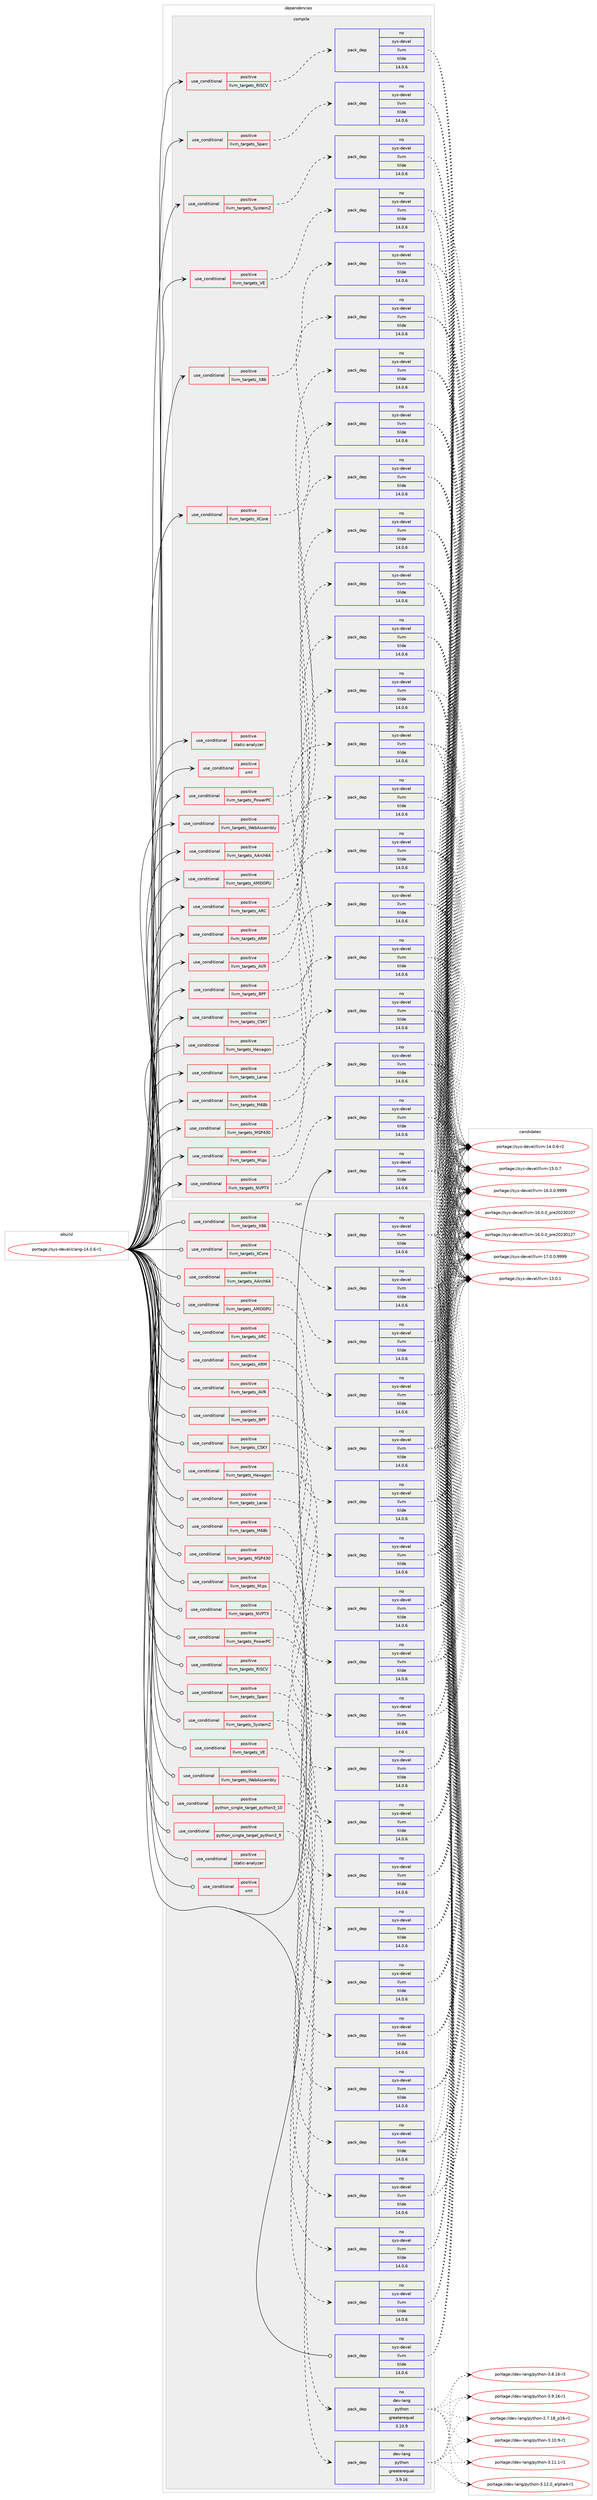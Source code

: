 digraph prolog {

# *************
# Graph options
# *************

newrank=true;
concentrate=true;
compound=true;
graph [rankdir=LR,fontname=Helvetica,fontsize=10,ranksep=1.5];#, ranksep=2.5, nodesep=0.2];
edge  [arrowhead=vee];
node  [fontname=Helvetica,fontsize=10];

# **********
# The ebuild
# **********

subgraph cluster_leftcol {
color=gray;
rank=same;
label=<<i>ebuild</i>>;
id [label="portage://sys-devel/clang-14.0.6-r1", color=red, width=4, href="../sys-devel/clang-14.0.6-r1.svg"];
}

# ****************
# The dependencies
# ****************

subgraph cluster_midcol {
color=gray;
label=<<i>dependencies</i>>;
subgraph cluster_compile {
fillcolor="#eeeeee";
style=filled;
label=<<i>compile</i>>;
subgraph cond185 {
dependency310 [label=<<TABLE BORDER="0" CELLBORDER="1" CELLSPACING="0" CELLPADDING="4"><TR><TD ROWSPAN="3" CELLPADDING="10">use_conditional</TD></TR><TR><TD>positive</TD></TR><TR><TD>llvm_targets_AArch64</TD></TR></TABLE>>, shape=none, color=red];
subgraph pack126 {
dependency311 [label=<<TABLE BORDER="0" CELLBORDER="1" CELLSPACING="0" CELLPADDING="4" WIDTH="220"><TR><TD ROWSPAN="6" CELLPADDING="30">pack_dep</TD></TR><TR><TD WIDTH="110">no</TD></TR><TR><TD>sys-devel</TD></TR><TR><TD>llvm</TD></TR><TR><TD>tilde</TD></TR><TR><TD>14.0.6</TD></TR></TABLE>>, shape=none, color=blue];
}
dependency310:e -> dependency311:w [weight=20,style="dashed",arrowhead="vee"];
}
id:e -> dependency310:w [weight=20,style="solid",arrowhead="vee"];
subgraph cond186 {
dependency312 [label=<<TABLE BORDER="0" CELLBORDER="1" CELLSPACING="0" CELLPADDING="4"><TR><TD ROWSPAN="3" CELLPADDING="10">use_conditional</TD></TR><TR><TD>positive</TD></TR><TR><TD>llvm_targets_AMDGPU</TD></TR></TABLE>>, shape=none, color=red];
subgraph pack127 {
dependency313 [label=<<TABLE BORDER="0" CELLBORDER="1" CELLSPACING="0" CELLPADDING="4" WIDTH="220"><TR><TD ROWSPAN="6" CELLPADDING="30">pack_dep</TD></TR><TR><TD WIDTH="110">no</TD></TR><TR><TD>sys-devel</TD></TR><TR><TD>llvm</TD></TR><TR><TD>tilde</TD></TR><TR><TD>14.0.6</TD></TR></TABLE>>, shape=none, color=blue];
}
dependency312:e -> dependency313:w [weight=20,style="dashed",arrowhead="vee"];
}
id:e -> dependency312:w [weight=20,style="solid",arrowhead="vee"];
subgraph cond187 {
dependency314 [label=<<TABLE BORDER="0" CELLBORDER="1" CELLSPACING="0" CELLPADDING="4"><TR><TD ROWSPAN="3" CELLPADDING="10">use_conditional</TD></TR><TR><TD>positive</TD></TR><TR><TD>llvm_targets_ARC</TD></TR></TABLE>>, shape=none, color=red];
subgraph pack128 {
dependency315 [label=<<TABLE BORDER="0" CELLBORDER="1" CELLSPACING="0" CELLPADDING="4" WIDTH="220"><TR><TD ROWSPAN="6" CELLPADDING="30">pack_dep</TD></TR><TR><TD WIDTH="110">no</TD></TR><TR><TD>sys-devel</TD></TR><TR><TD>llvm</TD></TR><TR><TD>tilde</TD></TR><TR><TD>14.0.6</TD></TR></TABLE>>, shape=none, color=blue];
}
dependency314:e -> dependency315:w [weight=20,style="dashed",arrowhead="vee"];
}
id:e -> dependency314:w [weight=20,style="solid",arrowhead="vee"];
subgraph cond188 {
dependency316 [label=<<TABLE BORDER="0" CELLBORDER="1" CELLSPACING="0" CELLPADDING="4"><TR><TD ROWSPAN="3" CELLPADDING="10">use_conditional</TD></TR><TR><TD>positive</TD></TR><TR><TD>llvm_targets_ARM</TD></TR></TABLE>>, shape=none, color=red];
subgraph pack129 {
dependency317 [label=<<TABLE BORDER="0" CELLBORDER="1" CELLSPACING="0" CELLPADDING="4" WIDTH="220"><TR><TD ROWSPAN="6" CELLPADDING="30">pack_dep</TD></TR><TR><TD WIDTH="110">no</TD></TR><TR><TD>sys-devel</TD></TR><TR><TD>llvm</TD></TR><TR><TD>tilde</TD></TR><TR><TD>14.0.6</TD></TR></TABLE>>, shape=none, color=blue];
}
dependency316:e -> dependency317:w [weight=20,style="dashed",arrowhead="vee"];
}
id:e -> dependency316:w [weight=20,style="solid",arrowhead="vee"];
subgraph cond189 {
dependency318 [label=<<TABLE BORDER="0" CELLBORDER="1" CELLSPACING="0" CELLPADDING="4"><TR><TD ROWSPAN="3" CELLPADDING="10">use_conditional</TD></TR><TR><TD>positive</TD></TR><TR><TD>llvm_targets_AVR</TD></TR></TABLE>>, shape=none, color=red];
subgraph pack130 {
dependency319 [label=<<TABLE BORDER="0" CELLBORDER="1" CELLSPACING="0" CELLPADDING="4" WIDTH="220"><TR><TD ROWSPAN="6" CELLPADDING="30">pack_dep</TD></TR><TR><TD WIDTH="110">no</TD></TR><TR><TD>sys-devel</TD></TR><TR><TD>llvm</TD></TR><TR><TD>tilde</TD></TR><TR><TD>14.0.6</TD></TR></TABLE>>, shape=none, color=blue];
}
dependency318:e -> dependency319:w [weight=20,style="dashed",arrowhead="vee"];
}
id:e -> dependency318:w [weight=20,style="solid",arrowhead="vee"];
subgraph cond190 {
dependency320 [label=<<TABLE BORDER="0" CELLBORDER="1" CELLSPACING="0" CELLPADDING="4"><TR><TD ROWSPAN="3" CELLPADDING="10">use_conditional</TD></TR><TR><TD>positive</TD></TR><TR><TD>llvm_targets_BPF</TD></TR></TABLE>>, shape=none, color=red];
subgraph pack131 {
dependency321 [label=<<TABLE BORDER="0" CELLBORDER="1" CELLSPACING="0" CELLPADDING="4" WIDTH="220"><TR><TD ROWSPAN="6" CELLPADDING="30">pack_dep</TD></TR><TR><TD WIDTH="110">no</TD></TR><TR><TD>sys-devel</TD></TR><TR><TD>llvm</TD></TR><TR><TD>tilde</TD></TR><TR><TD>14.0.6</TD></TR></TABLE>>, shape=none, color=blue];
}
dependency320:e -> dependency321:w [weight=20,style="dashed",arrowhead="vee"];
}
id:e -> dependency320:w [weight=20,style="solid",arrowhead="vee"];
subgraph cond191 {
dependency322 [label=<<TABLE BORDER="0" CELLBORDER="1" CELLSPACING="0" CELLPADDING="4"><TR><TD ROWSPAN="3" CELLPADDING="10">use_conditional</TD></TR><TR><TD>positive</TD></TR><TR><TD>llvm_targets_CSKY</TD></TR></TABLE>>, shape=none, color=red];
subgraph pack132 {
dependency323 [label=<<TABLE BORDER="0" CELLBORDER="1" CELLSPACING="0" CELLPADDING="4" WIDTH="220"><TR><TD ROWSPAN="6" CELLPADDING="30">pack_dep</TD></TR><TR><TD WIDTH="110">no</TD></TR><TR><TD>sys-devel</TD></TR><TR><TD>llvm</TD></TR><TR><TD>tilde</TD></TR><TR><TD>14.0.6</TD></TR></TABLE>>, shape=none, color=blue];
}
dependency322:e -> dependency323:w [weight=20,style="dashed",arrowhead="vee"];
}
id:e -> dependency322:w [weight=20,style="solid",arrowhead="vee"];
subgraph cond192 {
dependency324 [label=<<TABLE BORDER="0" CELLBORDER="1" CELLSPACING="0" CELLPADDING="4"><TR><TD ROWSPAN="3" CELLPADDING="10">use_conditional</TD></TR><TR><TD>positive</TD></TR><TR><TD>llvm_targets_Hexagon</TD></TR></TABLE>>, shape=none, color=red];
subgraph pack133 {
dependency325 [label=<<TABLE BORDER="0" CELLBORDER="1" CELLSPACING="0" CELLPADDING="4" WIDTH="220"><TR><TD ROWSPAN="6" CELLPADDING="30">pack_dep</TD></TR><TR><TD WIDTH="110">no</TD></TR><TR><TD>sys-devel</TD></TR><TR><TD>llvm</TD></TR><TR><TD>tilde</TD></TR><TR><TD>14.0.6</TD></TR></TABLE>>, shape=none, color=blue];
}
dependency324:e -> dependency325:w [weight=20,style="dashed",arrowhead="vee"];
}
id:e -> dependency324:w [weight=20,style="solid",arrowhead="vee"];
subgraph cond193 {
dependency326 [label=<<TABLE BORDER="0" CELLBORDER="1" CELLSPACING="0" CELLPADDING="4"><TR><TD ROWSPAN="3" CELLPADDING="10">use_conditional</TD></TR><TR><TD>positive</TD></TR><TR><TD>llvm_targets_Lanai</TD></TR></TABLE>>, shape=none, color=red];
subgraph pack134 {
dependency327 [label=<<TABLE BORDER="0" CELLBORDER="1" CELLSPACING="0" CELLPADDING="4" WIDTH="220"><TR><TD ROWSPAN="6" CELLPADDING="30">pack_dep</TD></TR><TR><TD WIDTH="110">no</TD></TR><TR><TD>sys-devel</TD></TR><TR><TD>llvm</TD></TR><TR><TD>tilde</TD></TR><TR><TD>14.0.6</TD></TR></TABLE>>, shape=none, color=blue];
}
dependency326:e -> dependency327:w [weight=20,style="dashed",arrowhead="vee"];
}
id:e -> dependency326:w [weight=20,style="solid",arrowhead="vee"];
subgraph cond194 {
dependency328 [label=<<TABLE BORDER="0" CELLBORDER="1" CELLSPACING="0" CELLPADDING="4"><TR><TD ROWSPAN="3" CELLPADDING="10">use_conditional</TD></TR><TR><TD>positive</TD></TR><TR><TD>llvm_targets_M68k</TD></TR></TABLE>>, shape=none, color=red];
subgraph pack135 {
dependency329 [label=<<TABLE BORDER="0" CELLBORDER="1" CELLSPACING="0" CELLPADDING="4" WIDTH="220"><TR><TD ROWSPAN="6" CELLPADDING="30">pack_dep</TD></TR><TR><TD WIDTH="110">no</TD></TR><TR><TD>sys-devel</TD></TR><TR><TD>llvm</TD></TR><TR><TD>tilde</TD></TR><TR><TD>14.0.6</TD></TR></TABLE>>, shape=none, color=blue];
}
dependency328:e -> dependency329:w [weight=20,style="dashed",arrowhead="vee"];
}
id:e -> dependency328:w [weight=20,style="solid",arrowhead="vee"];
subgraph cond195 {
dependency330 [label=<<TABLE BORDER="0" CELLBORDER="1" CELLSPACING="0" CELLPADDING="4"><TR><TD ROWSPAN="3" CELLPADDING="10">use_conditional</TD></TR><TR><TD>positive</TD></TR><TR><TD>llvm_targets_MSP430</TD></TR></TABLE>>, shape=none, color=red];
subgraph pack136 {
dependency331 [label=<<TABLE BORDER="0" CELLBORDER="1" CELLSPACING="0" CELLPADDING="4" WIDTH="220"><TR><TD ROWSPAN="6" CELLPADDING="30">pack_dep</TD></TR><TR><TD WIDTH="110">no</TD></TR><TR><TD>sys-devel</TD></TR><TR><TD>llvm</TD></TR><TR><TD>tilde</TD></TR><TR><TD>14.0.6</TD></TR></TABLE>>, shape=none, color=blue];
}
dependency330:e -> dependency331:w [weight=20,style="dashed",arrowhead="vee"];
}
id:e -> dependency330:w [weight=20,style="solid",arrowhead="vee"];
subgraph cond196 {
dependency332 [label=<<TABLE BORDER="0" CELLBORDER="1" CELLSPACING="0" CELLPADDING="4"><TR><TD ROWSPAN="3" CELLPADDING="10">use_conditional</TD></TR><TR><TD>positive</TD></TR><TR><TD>llvm_targets_Mips</TD></TR></TABLE>>, shape=none, color=red];
subgraph pack137 {
dependency333 [label=<<TABLE BORDER="0" CELLBORDER="1" CELLSPACING="0" CELLPADDING="4" WIDTH="220"><TR><TD ROWSPAN="6" CELLPADDING="30">pack_dep</TD></TR><TR><TD WIDTH="110">no</TD></TR><TR><TD>sys-devel</TD></TR><TR><TD>llvm</TD></TR><TR><TD>tilde</TD></TR><TR><TD>14.0.6</TD></TR></TABLE>>, shape=none, color=blue];
}
dependency332:e -> dependency333:w [weight=20,style="dashed",arrowhead="vee"];
}
id:e -> dependency332:w [weight=20,style="solid",arrowhead="vee"];
subgraph cond197 {
dependency334 [label=<<TABLE BORDER="0" CELLBORDER="1" CELLSPACING="0" CELLPADDING="4"><TR><TD ROWSPAN="3" CELLPADDING="10">use_conditional</TD></TR><TR><TD>positive</TD></TR><TR><TD>llvm_targets_NVPTX</TD></TR></TABLE>>, shape=none, color=red];
subgraph pack138 {
dependency335 [label=<<TABLE BORDER="0" CELLBORDER="1" CELLSPACING="0" CELLPADDING="4" WIDTH="220"><TR><TD ROWSPAN="6" CELLPADDING="30">pack_dep</TD></TR><TR><TD WIDTH="110">no</TD></TR><TR><TD>sys-devel</TD></TR><TR><TD>llvm</TD></TR><TR><TD>tilde</TD></TR><TR><TD>14.0.6</TD></TR></TABLE>>, shape=none, color=blue];
}
dependency334:e -> dependency335:w [weight=20,style="dashed",arrowhead="vee"];
}
id:e -> dependency334:w [weight=20,style="solid",arrowhead="vee"];
subgraph cond198 {
dependency336 [label=<<TABLE BORDER="0" CELLBORDER="1" CELLSPACING="0" CELLPADDING="4"><TR><TD ROWSPAN="3" CELLPADDING="10">use_conditional</TD></TR><TR><TD>positive</TD></TR><TR><TD>llvm_targets_PowerPC</TD></TR></TABLE>>, shape=none, color=red];
subgraph pack139 {
dependency337 [label=<<TABLE BORDER="0" CELLBORDER="1" CELLSPACING="0" CELLPADDING="4" WIDTH="220"><TR><TD ROWSPAN="6" CELLPADDING="30">pack_dep</TD></TR><TR><TD WIDTH="110">no</TD></TR><TR><TD>sys-devel</TD></TR><TR><TD>llvm</TD></TR><TR><TD>tilde</TD></TR><TR><TD>14.0.6</TD></TR></TABLE>>, shape=none, color=blue];
}
dependency336:e -> dependency337:w [weight=20,style="dashed",arrowhead="vee"];
}
id:e -> dependency336:w [weight=20,style="solid",arrowhead="vee"];
subgraph cond199 {
dependency338 [label=<<TABLE BORDER="0" CELLBORDER="1" CELLSPACING="0" CELLPADDING="4"><TR><TD ROWSPAN="3" CELLPADDING="10">use_conditional</TD></TR><TR><TD>positive</TD></TR><TR><TD>llvm_targets_RISCV</TD></TR></TABLE>>, shape=none, color=red];
subgraph pack140 {
dependency339 [label=<<TABLE BORDER="0" CELLBORDER="1" CELLSPACING="0" CELLPADDING="4" WIDTH="220"><TR><TD ROWSPAN="6" CELLPADDING="30">pack_dep</TD></TR><TR><TD WIDTH="110">no</TD></TR><TR><TD>sys-devel</TD></TR><TR><TD>llvm</TD></TR><TR><TD>tilde</TD></TR><TR><TD>14.0.6</TD></TR></TABLE>>, shape=none, color=blue];
}
dependency338:e -> dependency339:w [weight=20,style="dashed",arrowhead="vee"];
}
id:e -> dependency338:w [weight=20,style="solid",arrowhead="vee"];
subgraph cond200 {
dependency340 [label=<<TABLE BORDER="0" CELLBORDER="1" CELLSPACING="0" CELLPADDING="4"><TR><TD ROWSPAN="3" CELLPADDING="10">use_conditional</TD></TR><TR><TD>positive</TD></TR><TR><TD>llvm_targets_Sparc</TD></TR></TABLE>>, shape=none, color=red];
subgraph pack141 {
dependency341 [label=<<TABLE BORDER="0" CELLBORDER="1" CELLSPACING="0" CELLPADDING="4" WIDTH="220"><TR><TD ROWSPAN="6" CELLPADDING="30">pack_dep</TD></TR><TR><TD WIDTH="110">no</TD></TR><TR><TD>sys-devel</TD></TR><TR><TD>llvm</TD></TR><TR><TD>tilde</TD></TR><TR><TD>14.0.6</TD></TR></TABLE>>, shape=none, color=blue];
}
dependency340:e -> dependency341:w [weight=20,style="dashed",arrowhead="vee"];
}
id:e -> dependency340:w [weight=20,style="solid",arrowhead="vee"];
subgraph cond201 {
dependency342 [label=<<TABLE BORDER="0" CELLBORDER="1" CELLSPACING="0" CELLPADDING="4"><TR><TD ROWSPAN="3" CELLPADDING="10">use_conditional</TD></TR><TR><TD>positive</TD></TR><TR><TD>llvm_targets_SystemZ</TD></TR></TABLE>>, shape=none, color=red];
subgraph pack142 {
dependency343 [label=<<TABLE BORDER="0" CELLBORDER="1" CELLSPACING="0" CELLPADDING="4" WIDTH="220"><TR><TD ROWSPAN="6" CELLPADDING="30">pack_dep</TD></TR><TR><TD WIDTH="110">no</TD></TR><TR><TD>sys-devel</TD></TR><TR><TD>llvm</TD></TR><TR><TD>tilde</TD></TR><TR><TD>14.0.6</TD></TR></TABLE>>, shape=none, color=blue];
}
dependency342:e -> dependency343:w [weight=20,style="dashed",arrowhead="vee"];
}
id:e -> dependency342:w [weight=20,style="solid",arrowhead="vee"];
subgraph cond202 {
dependency344 [label=<<TABLE BORDER="0" CELLBORDER="1" CELLSPACING="0" CELLPADDING="4"><TR><TD ROWSPAN="3" CELLPADDING="10">use_conditional</TD></TR><TR><TD>positive</TD></TR><TR><TD>llvm_targets_VE</TD></TR></TABLE>>, shape=none, color=red];
subgraph pack143 {
dependency345 [label=<<TABLE BORDER="0" CELLBORDER="1" CELLSPACING="0" CELLPADDING="4" WIDTH="220"><TR><TD ROWSPAN="6" CELLPADDING="30">pack_dep</TD></TR><TR><TD WIDTH="110">no</TD></TR><TR><TD>sys-devel</TD></TR><TR><TD>llvm</TD></TR><TR><TD>tilde</TD></TR><TR><TD>14.0.6</TD></TR></TABLE>>, shape=none, color=blue];
}
dependency344:e -> dependency345:w [weight=20,style="dashed",arrowhead="vee"];
}
id:e -> dependency344:w [weight=20,style="solid",arrowhead="vee"];
subgraph cond203 {
dependency346 [label=<<TABLE BORDER="0" CELLBORDER="1" CELLSPACING="0" CELLPADDING="4"><TR><TD ROWSPAN="3" CELLPADDING="10">use_conditional</TD></TR><TR><TD>positive</TD></TR><TR><TD>llvm_targets_WebAssembly</TD></TR></TABLE>>, shape=none, color=red];
subgraph pack144 {
dependency347 [label=<<TABLE BORDER="0" CELLBORDER="1" CELLSPACING="0" CELLPADDING="4" WIDTH="220"><TR><TD ROWSPAN="6" CELLPADDING="30">pack_dep</TD></TR><TR><TD WIDTH="110">no</TD></TR><TR><TD>sys-devel</TD></TR><TR><TD>llvm</TD></TR><TR><TD>tilde</TD></TR><TR><TD>14.0.6</TD></TR></TABLE>>, shape=none, color=blue];
}
dependency346:e -> dependency347:w [weight=20,style="dashed",arrowhead="vee"];
}
id:e -> dependency346:w [weight=20,style="solid",arrowhead="vee"];
subgraph cond204 {
dependency348 [label=<<TABLE BORDER="0" CELLBORDER="1" CELLSPACING="0" CELLPADDING="4"><TR><TD ROWSPAN="3" CELLPADDING="10">use_conditional</TD></TR><TR><TD>positive</TD></TR><TR><TD>llvm_targets_X86</TD></TR></TABLE>>, shape=none, color=red];
subgraph pack145 {
dependency349 [label=<<TABLE BORDER="0" CELLBORDER="1" CELLSPACING="0" CELLPADDING="4" WIDTH="220"><TR><TD ROWSPAN="6" CELLPADDING="30">pack_dep</TD></TR><TR><TD WIDTH="110">no</TD></TR><TR><TD>sys-devel</TD></TR><TR><TD>llvm</TD></TR><TR><TD>tilde</TD></TR><TR><TD>14.0.6</TD></TR></TABLE>>, shape=none, color=blue];
}
dependency348:e -> dependency349:w [weight=20,style="dashed",arrowhead="vee"];
}
id:e -> dependency348:w [weight=20,style="solid",arrowhead="vee"];
subgraph cond205 {
dependency350 [label=<<TABLE BORDER="0" CELLBORDER="1" CELLSPACING="0" CELLPADDING="4"><TR><TD ROWSPAN="3" CELLPADDING="10">use_conditional</TD></TR><TR><TD>positive</TD></TR><TR><TD>llvm_targets_XCore</TD></TR></TABLE>>, shape=none, color=red];
subgraph pack146 {
dependency351 [label=<<TABLE BORDER="0" CELLBORDER="1" CELLSPACING="0" CELLPADDING="4" WIDTH="220"><TR><TD ROWSPAN="6" CELLPADDING="30">pack_dep</TD></TR><TR><TD WIDTH="110">no</TD></TR><TR><TD>sys-devel</TD></TR><TR><TD>llvm</TD></TR><TR><TD>tilde</TD></TR><TR><TD>14.0.6</TD></TR></TABLE>>, shape=none, color=blue];
}
dependency350:e -> dependency351:w [weight=20,style="dashed",arrowhead="vee"];
}
id:e -> dependency350:w [weight=20,style="solid",arrowhead="vee"];
subgraph cond206 {
dependency352 [label=<<TABLE BORDER="0" CELLBORDER="1" CELLSPACING="0" CELLPADDING="4"><TR><TD ROWSPAN="3" CELLPADDING="10">use_conditional</TD></TR><TR><TD>positive</TD></TR><TR><TD>static-analyzer</TD></TR></TABLE>>, shape=none, color=red];
# *** BEGIN UNKNOWN DEPENDENCY TYPE (TODO) ***
# dependency352 -> package_dependency(portage://sys-devel/clang-14.0.6-r1,install,no,dev-lang,perl,none,[,,],any_different_slot,[])
# *** END UNKNOWN DEPENDENCY TYPE (TODO) ***

}
id:e -> dependency352:w [weight=20,style="solid",arrowhead="vee"];
subgraph cond207 {
dependency353 [label=<<TABLE BORDER="0" CELLBORDER="1" CELLSPACING="0" CELLPADDING="4"><TR><TD ROWSPAN="3" CELLPADDING="10">use_conditional</TD></TR><TR><TD>positive</TD></TR><TR><TD>xml</TD></TR></TABLE>>, shape=none, color=red];
# *** BEGIN UNKNOWN DEPENDENCY TYPE (TODO) ***
# dependency353 -> package_dependency(portage://sys-devel/clang-14.0.6-r1,install,no,dev-libs,libxml2,none,[,,],[slot(2),equal],[use(optenable(abi_x86_32),negative),use(optenable(abi_x86_64),negative),use(optenable(abi_x86_x32),negative),use(optenable(abi_mips_n32),negative),use(optenable(abi_mips_n64),negative),use(optenable(abi_mips_o32),negative),use(optenable(abi_s390_32),negative),use(optenable(abi_s390_64),negative)])
# *** END UNKNOWN DEPENDENCY TYPE (TODO) ***

}
id:e -> dependency353:w [weight=20,style="solid",arrowhead="vee"];
subgraph pack147 {
dependency354 [label=<<TABLE BORDER="0" CELLBORDER="1" CELLSPACING="0" CELLPADDING="4" WIDTH="220"><TR><TD ROWSPAN="6" CELLPADDING="30">pack_dep</TD></TR><TR><TD WIDTH="110">no</TD></TR><TR><TD>sys-devel</TD></TR><TR><TD>llvm</TD></TR><TR><TD>tilde</TD></TR><TR><TD>14.0.6</TD></TR></TABLE>>, shape=none, color=blue];
}
id:e -> dependency354:w [weight=20,style="solid",arrowhead="vee"];
# *** BEGIN UNKNOWN DEPENDENCY TYPE (TODO) ***
# id -> package_dependency(portage://sys-devel/clang-14.0.6-r1,install,strong,sys-devel,llvm,none,[,,],[slot(0)],[])
# *** END UNKNOWN DEPENDENCY TYPE (TODO) ***

}
subgraph cluster_compileandrun {
fillcolor="#eeeeee";
style=filled;
label=<<i>compile and run</i>>;
}
subgraph cluster_run {
fillcolor="#eeeeee";
style=filled;
label=<<i>run</i>>;
subgraph cond208 {
dependency355 [label=<<TABLE BORDER="0" CELLBORDER="1" CELLSPACING="0" CELLPADDING="4"><TR><TD ROWSPAN="3" CELLPADDING="10">use_conditional</TD></TR><TR><TD>positive</TD></TR><TR><TD>llvm_targets_AArch64</TD></TR></TABLE>>, shape=none, color=red];
subgraph pack148 {
dependency356 [label=<<TABLE BORDER="0" CELLBORDER="1" CELLSPACING="0" CELLPADDING="4" WIDTH="220"><TR><TD ROWSPAN="6" CELLPADDING="30">pack_dep</TD></TR><TR><TD WIDTH="110">no</TD></TR><TR><TD>sys-devel</TD></TR><TR><TD>llvm</TD></TR><TR><TD>tilde</TD></TR><TR><TD>14.0.6</TD></TR></TABLE>>, shape=none, color=blue];
}
dependency355:e -> dependency356:w [weight=20,style="dashed",arrowhead="vee"];
}
id:e -> dependency355:w [weight=20,style="solid",arrowhead="odot"];
subgraph cond209 {
dependency357 [label=<<TABLE BORDER="0" CELLBORDER="1" CELLSPACING="0" CELLPADDING="4"><TR><TD ROWSPAN="3" CELLPADDING="10">use_conditional</TD></TR><TR><TD>positive</TD></TR><TR><TD>llvm_targets_AMDGPU</TD></TR></TABLE>>, shape=none, color=red];
subgraph pack149 {
dependency358 [label=<<TABLE BORDER="0" CELLBORDER="1" CELLSPACING="0" CELLPADDING="4" WIDTH="220"><TR><TD ROWSPAN="6" CELLPADDING="30">pack_dep</TD></TR><TR><TD WIDTH="110">no</TD></TR><TR><TD>sys-devel</TD></TR><TR><TD>llvm</TD></TR><TR><TD>tilde</TD></TR><TR><TD>14.0.6</TD></TR></TABLE>>, shape=none, color=blue];
}
dependency357:e -> dependency358:w [weight=20,style="dashed",arrowhead="vee"];
}
id:e -> dependency357:w [weight=20,style="solid",arrowhead="odot"];
subgraph cond210 {
dependency359 [label=<<TABLE BORDER="0" CELLBORDER="1" CELLSPACING="0" CELLPADDING="4"><TR><TD ROWSPAN="3" CELLPADDING="10">use_conditional</TD></TR><TR><TD>positive</TD></TR><TR><TD>llvm_targets_ARC</TD></TR></TABLE>>, shape=none, color=red];
subgraph pack150 {
dependency360 [label=<<TABLE BORDER="0" CELLBORDER="1" CELLSPACING="0" CELLPADDING="4" WIDTH="220"><TR><TD ROWSPAN="6" CELLPADDING="30">pack_dep</TD></TR><TR><TD WIDTH="110">no</TD></TR><TR><TD>sys-devel</TD></TR><TR><TD>llvm</TD></TR><TR><TD>tilde</TD></TR><TR><TD>14.0.6</TD></TR></TABLE>>, shape=none, color=blue];
}
dependency359:e -> dependency360:w [weight=20,style="dashed",arrowhead="vee"];
}
id:e -> dependency359:w [weight=20,style="solid",arrowhead="odot"];
subgraph cond211 {
dependency361 [label=<<TABLE BORDER="0" CELLBORDER="1" CELLSPACING="0" CELLPADDING="4"><TR><TD ROWSPAN="3" CELLPADDING="10">use_conditional</TD></TR><TR><TD>positive</TD></TR><TR><TD>llvm_targets_ARM</TD></TR></TABLE>>, shape=none, color=red];
subgraph pack151 {
dependency362 [label=<<TABLE BORDER="0" CELLBORDER="1" CELLSPACING="0" CELLPADDING="4" WIDTH="220"><TR><TD ROWSPAN="6" CELLPADDING="30">pack_dep</TD></TR><TR><TD WIDTH="110">no</TD></TR><TR><TD>sys-devel</TD></TR><TR><TD>llvm</TD></TR><TR><TD>tilde</TD></TR><TR><TD>14.0.6</TD></TR></TABLE>>, shape=none, color=blue];
}
dependency361:e -> dependency362:w [weight=20,style="dashed",arrowhead="vee"];
}
id:e -> dependency361:w [weight=20,style="solid",arrowhead="odot"];
subgraph cond212 {
dependency363 [label=<<TABLE BORDER="0" CELLBORDER="1" CELLSPACING="0" CELLPADDING="4"><TR><TD ROWSPAN="3" CELLPADDING="10">use_conditional</TD></TR><TR><TD>positive</TD></TR><TR><TD>llvm_targets_AVR</TD></TR></TABLE>>, shape=none, color=red];
subgraph pack152 {
dependency364 [label=<<TABLE BORDER="0" CELLBORDER="1" CELLSPACING="0" CELLPADDING="4" WIDTH="220"><TR><TD ROWSPAN="6" CELLPADDING="30">pack_dep</TD></TR><TR><TD WIDTH="110">no</TD></TR><TR><TD>sys-devel</TD></TR><TR><TD>llvm</TD></TR><TR><TD>tilde</TD></TR><TR><TD>14.0.6</TD></TR></TABLE>>, shape=none, color=blue];
}
dependency363:e -> dependency364:w [weight=20,style="dashed",arrowhead="vee"];
}
id:e -> dependency363:w [weight=20,style="solid",arrowhead="odot"];
subgraph cond213 {
dependency365 [label=<<TABLE BORDER="0" CELLBORDER="1" CELLSPACING="0" CELLPADDING="4"><TR><TD ROWSPAN="3" CELLPADDING="10">use_conditional</TD></TR><TR><TD>positive</TD></TR><TR><TD>llvm_targets_BPF</TD></TR></TABLE>>, shape=none, color=red];
subgraph pack153 {
dependency366 [label=<<TABLE BORDER="0" CELLBORDER="1" CELLSPACING="0" CELLPADDING="4" WIDTH="220"><TR><TD ROWSPAN="6" CELLPADDING="30">pack_dep</TD></TR><TR><TD WIDTH="110">no</TD></TR><TR><TD>sys-devel</TD></TR><TR><TD>llvm</TD></TR><TR><TD>tilde</TD></TR><TR><TD>14.0.6</TD></TR></TABLE>>, shape=none, color=blue];
}
dependency365:e -> dependency366:w [weight=20,style="dashed",arrowhead="vee"];
}
id:e -> dependency365:w [weight=20,style="solid",arrowhead="odot"];
subgraph cond214 {
dependency367 [label=<<TABLE BORDER="0" CELLBORDER="1" CELLSPACING="0" CELLPADDING="4"><TR><TD ROWSPAN="3" CELLPADDING="10">use_conditional</TD></TR><TR><TD>positive</TD></TR><TR><TD>llvm_targets_CSKY</TD></TR></TABLE>>, shape=none, color=red];
subgraph pack154 {
dependency368 [label=<<TABLE BORDER="0" CELLBORDER="1" CELLSPACING="0" CELLPADDING="4" WIDTH="220"><TR><TD ROWSPAN="6" CELLPADDING="30">pack_dep</TD></TR><TR><TD WIDTH="110">no</TD></TR><TR><TD>sys-devel</TD></TR><TR><TD>llvm</TD></TR><TR><TD>tilde</TD></TR><TR><TD>14.0.6</TD></TR></TABLE>>, shape=none, color=blue];
}
dependency367:e -> dependency368:w [weight=20,style="dashed",arrowhead="vee"];
}
id:e -> dependency367:w [weight=20,style="solid",arrowhead="odot"];
subgraph cond215 {
dependency369 [label=<<TABLE BORDER="0" CELLBORDER="1" CELLSPACING="0" CELLPADDING="4"><TR><TD ROWSPAN="3" CELLPADDING="10">use_conditional</TD></TR><TR><TD>positive</TD></TR><TR><TD>llvm_targets_Hexagon</TD></TR></TABLE>>, shape=none, color=red];
subgraph pack155 {
dependency370 [label=<<TABLE BORDER="0" CELLBORDER="1" CELLSPACING="0" CELLPADDING="4" WIDTH="220"><TR><TD ROWSPAN="6" CELLPADDING="30">pack_dep</TD></TR><TR><TD WIDTH="110">no</TD></TR><TR><TD>sys-devel</TD></TR><TR><TD>llvm</TD></TR><TR><TD>tilde</TD></TR><TR><TD>14.0.6</TD></TR></TABLE>>, shape=none, color=blue];
}
dependency369:e -> dependency370:w [weight=20,style="dashed",arrowhead="vee"];
}
id:e -> dependency369:w [weight=20,style="solid",arrowhead="odot"];
subgraph cond216 {
dependency371 [label=<<TABLE BORDER="0" CELLBORDER="1" CELLSPACING="0" CELLPADDING="4"><TR><TD ROWSPAN="3" CELLPADDING="10">use_conditional</TD></TR><TR><TD>positive</TD></TR><TR><TD>llvm_targets_Lanai</TD></TR></TABLE>>, shape=none, color=red];
subgraph pack156 {
dependency372 [label=<<TABLE BORDER="0" CELLBORDER="1" CELLSPACING="0" CELLPADDING="4" WIDTH="220"><TR><TD ROWSPAN="6" CELLPADDING="30">pack_dep</TD></TR><TR><TD WIDTH="110">no</TD></TR><TR><TD>sys-devel</TD></TR><TR><TD>llvm</TD></TR><TR><TD>tilde</TD></TR><TR><TD>14.0.6</TD></TR></TABLE>>, shape=none, color=blue];
}
dependency371:e -> dependency372:w [weight=20,style="dashed",arrowhead="vee"];
}
id:e -> dependency371:w [weight=20,style="solid",arrowhead="odot"];
subgraph cond217 {
dependency373 [label=<<TABLE BORDER="0" CELLBORDER="1" CELLSPACING="0" CELLPADDING="4"><TR><TD ROWSPAN="3" CELLPADDING="10">use_conditional</TD></TR><TR><TD>positive</TD></TR><TR><TD>llvm_targets_M68k</TD></TR></TABLE>>, shape=none, color=red];
subgraph pack157 {
dependency374 [label=<<TABLE BORDER="0" CELLBORDER="1" CELLSPACING="0" CELLPADDING="4" WIDTH="220"><TR><TD ROWSPAN="6" CELLPADDING="30">pack_dep</TD></TR><TR><TD WIDTH="110">no</TD></TR><TR><TD>sys-devel</TD></TR><TR><TD>llvm</TD></TR><TR><TD>tilde</TD></TR><TR><TD>14.0.6</TD></TR></TABLE>>, shape=none, color=blue];
}
dependency373:e -> dependency374:w [weight=20,style="dashed",arrowhead="vee"];
}
id:e -> dependency373:w [weight=20,style="solid",arrowhead="odot"];
subgraph cond218 {
dependency375 [label=<<TABLE BORDER="0" CELLBORDER="1" CELLSPACING="0" CELLPADDING="4"><TR><TD ROWSPAN="3" CELLPADDING="10">use_conditional</TD></TR><TR><TD>positive</TD></TR><TR><TD>llvm_targets_MSP430</TD></TR></TABLE>>, shape=none, color=red];
subgraph pack158 {
dependency376 [label=<<TABLE BORDER="0" CELLBORDER="1" CELLSPACING="0" CELLPADDING="4" WIDTH="220"><TR><TD ROWSPAN="6" CELLPADDING="30">pack_dep</TD></TR><TR><TD WIDTH="110">no</TD></TR><TR><TD>sys-devel</TD></TR><TR><TD>llvm</TD></TR><TR><TD>tilde</TD></TR><TR><TD>14.0.6</TD></TR></TABLE>>, shape=none, color=blue];
}
dependency375:e -> dependency376:w [weight=20,style="dashed",arrowhead="vee"];
}
id:e -> dependency375:w [weight=20,style="solid",arrowhead="odot"];
subgraph cond219 {
dependency377 [label=<<TABLE BORDER="0" CELLBORDER="1" CELLSPACING="0" CELLPADDING="4"><TR><TD ROWSPAN="3" CELLPADDING="10">use_conditional</TD></TR><TR><TD>positive</TD></TR><TR><TD>llvm_targets_Mips</TD></TR></TABLE>>, shape=none, color=red];
subgraph pack159 {
dependency378 [label=<<TABLE BORDER="0" CELLBORDER="1" CELLSPACING="0" CELLPADDING="4" WIDTH="220"><TR><TD ROWSPAN="6" CELLPADDING="30">pack_dep</TD></TR><TR><TD WIDTH="110">no</TD></TR><TR><TD>sys-devel</TD></TR><TR><TD>llvm</TD></TR><TR><TD>tilde</TD></TR><TR><TD>14.0.6</TD></TR></TABLE>>, shape=none, color=blue];
}
dependency377:e -> dependency378:w [weight=20,style="dashed",arrowhead="vee"];
}
id:e -> dependency377:w [weight=20,style="solid",arrowhead="odot"];
subgraph cond220 {
dependency379 [label=<<TABLE BORDER="0" CELLBORDER="1" CELLSPACING="0" CELLPADDING="4"><TR><TD ROWSPAN="3" CELLPADDING="10">use_conditional</TD></TR><TR><TD>positive</TD></TR><TR><TD>llvm_targets_NVPTX</TD></TR></TABLE>>, shape=none, color=red];
subgraph pack160 {
dependency380 [label=<<TABLE BORDER="0" CELLBORDER="1" CELLSPACING="0" CELLPADDING="4" WIDTH="220"><TR><TD ROWSPAN="6" CELLPADDING="30">pack_dep</TD></TR><TR><TD WIDTH="110">no</TD></TR><TR><TD>sys-devel</TD></TR><TR><TD>llvm</TD></TR><TR><TD>tilde</TD></TR><TR><TD>14.0.6</TD></TR></TABLE>>, shape=none, color=blue];
}
dependency379:e -> dependency380:w [weight=20,style="dashed",arrowhead="vee"];
}
id:e -> dependency379:w [weight=20,style="solid",arrowhead="odot"];
subgraph cond221 {
dependency381 [label=<<TABLE BORDER="0" CELLBORDER="1" CELLSPACING="0" CELLPADDING="4"><TR><TD ROWSPAN="3" CELLPADDING="10">use_conditional</TD></TR><TR><TD>positive</TD></TR><TR><TD>llvm_targets_PowerPC</TD></TR></TABLE>>, shape=none, color=red];
subgraph pack161 {
dependency382 [label=<<TABLE BORDER="0" CELLBORDER="1" CELLSPACING="0" CELLPADDING="4" WIDTH="220"><TR><TD ROWSPAN="6" CELLPADDING="30">pack_dep</TD></TR><TR><TD WIDTH="110">no</TD></TR><TR><TD>sys-devel</TD></TR><TR><TD>llvm</TD></TR><TR><TD>tilde</TD></TR><TR><TD>14.0.6</TD></TR></TABLE>>, shape=none, color=blue];
}
dependency381:e -> dependency382:w [weight=20,style="dashed",arrowhead="vee"];
}
id:e -> dependency381:w [weight=20,style="solid",arrowhead="odot"];
subgraph cond222 {
dependency383 [label=<<TABLE BORDER="0" CELLBORDER="1" CELLSPACING="0" CELLPADDING="4"><TR><TD ROWSPAN="3" CELLPADDING="10">use_conditional</TD></TR><TR><TD>positive</TD></TR><TR><TD>llvm_targets_RISCV</TD></TR></TABLE>>, shape=none, color=red];
subgraph pack162 {
dependency384 [label=<<TABLE BORDER="0" CELLBORDER="1" CELLSPACING="0" CELLPADDING="4" WIDTH="220"><TR><TD ROWSPAN="6" CELLPADDING="30">pack_dep</TD></TR><TR><TD WIDTH="110">no</TD></TR><TR><TD>sys-devel</TD></TR><TR><TD>llvm</TD></TR><TR><TD>tilde</TD></TR><TR><TD>14.0.6</TD></TR></TABLE>>, shape=none, color=blue];
}
dependency383:e -> dependency384:w [weight=20,style="dashed",arrowhead="vee"];
}
id:e -> dependency383:w [weight=20,style="solid",arrowhead="odot"];
subgraph cond223 {
dependency385 [label=<<TABLE BORDER="0" CELLBORDER="1" CELLSPACING="0" CELLPADDING="4"><TR><TD ROWSPAN="3" CELLPADDING="10">use_conditional</TD></TR><TR><TD>positive</TD></TR><TR><TD>llvm_targets_Sparc</TD></TR></TABLE>>, shape=none, color=red];
subgraph pack163 {
dependency386 [label=<<TABLE BORDER="0" CELLBORDER="1" CELLSPACING="0" CELLPADDING="4" WIDTH="220"><TR><TD ROWSPAN="6" CELLPADDING="30">pack_dep</TD></TR><TR><TD WIDTH="110">no</TD></TR><TR><TD>sys-devel</TD></TR><TR><TD>llvm</TD></TR><TR><TD>tilde</TD></TR><TR><TD>14.0.6</TD></TR></TABLE>>, shape=none, color=blue];
}
dependency385:e -> dependency386:w [weight=20,style="dashed",arrowhead="vee"];
}
id:e -> dependency385:w [weight=20,style="solid",arrowhead="odot"];
subgraph cond224 {
dependency387 [label=<<TABLE BORDER="0" CELLBORDER="1" CELLSPACING="0" CELLPADDING="4"><TR><TD ROWSPAN="3" CELLPADDING="10">use_conditional</TD></TR><TR><TD>positive</TD></TR><TR><TD>llvm_targets_SystemZ</TD></TR></TABLE>>, shape=none, color=red];
subgraph pack164 {
dependency388 [label=<<TABLE BORDER="0" CELLBORDER="1" CELLSPACING="0" CELLPADDING="4" WIDTH="220"><TR><TD ROWSPAN="6" CELLPADDING="30">pack_dep</TD></TR><TR><TD WIDTH="110">no</TD></TR><TR><TD>sys-devel</TD></TR><TR><TD>llvm</TD></TR><TR><TD>tilde</TD></TR><TR><TD>14.0.6</TD></TR></TABLE>>, shape=none, color=blue];
}
dependency387:e -> dependency388:w [weight=20,style="dashed",arrowhead="vee"];
}
id:e -> dependency387:w [weight=20,style="solid",arrowhead="odot"];
subgraph cond225 {
dependency389 [label=<<TABLE BORDER="0" CELLBORDER="1" CELLSPACING="0" CELLPADDING="4"><TR><TD ROWSPAN="3" CELLPADDING="10">use_conditional</TD></TR><TR><TD>positive</TD></TR><TR><TD>llvm_targets_VE</TD></TR></TABLE>>, shape=none, color=red];
subgraph pack165 {
dependency390 [label=<<TABLE BORDER="0" CELLBORDER="1" CELLSPACING="0" CELLPADDING="4" WIDTH="220"><TR><TD ROWSPAN="6" CELLPADDING="30">pack_dep</TD></TR><TR><TD WIDTH="110">no</TD></TR><TR><TD>sys-devel</TD></TR><TR><TD>llvm</TD></TR><TR><TD>tilde</TD></TR><TR><TD>14.0.6</TD></TR></TABLE>>, shape=none, color=blue];
}
dependency389:e -> dependency390:w [weight=20,style="dashed",arrowhead="vee"];
}
id:e -> dependency389:w [weight=20,style="solid",arrowhead="odot"];
subgraph cond226 {
dependency391 [label=<<TABLE BORDER="0" CELLBORDER="1" CELLSPACING="0" CELLPADDING="4"><TR><TD ROWSPAN="3" CELLPADDING="10">use_conditional</TD></TR><TR><TD>positive</TD></TR><TR><TD>llvm_targets_WebAssembly</TD></TR></TABLE>>, shape=none, color=red];
subgraph pack166 {
dependency392 [label=<<TABLE BORDER="0" CELLBORDER="1" CELLSPACING="0" CELLPADDING="4" WIDTH="220"><TR><TD ROWSPAN="6" CELLPADDING="30">pack_dep</TD></TR><TR><TD WIDTH="110">no</TD></TR><TR><TD>sys-devel</TD></TR><TR><TD>llvm</TD></TR><TR><TD>tilde</TD></TR><TR><TD>14.0.6</TD></TR></TABLE>>, shape=none, color=blue];
}
dependency391:e -> dependency392:w [weight=20,style="dashed",arrowhead="vee"];
}
id:e -> dependency391:w [weight=20,style="solid",arrowhead="odot"];
subgraph cond227 {
dependency393 [label=<<TABLE BORDER="0" CELLBORDER="1" CELLSPACING="0" CELLPADDING="4"><TR><TD ROWSPAN="3" CELLPADDING="10">use_conditional</TD></TR><TR><TD>positive</TD></TR><TR><TD>llvm_targets_X86</TD></TR></TABLE>>, shape=none, color=red];
subgraph pack167 {
dependency394 [label=<<TABLE BORDER="0" CELLBORDER="1" CELLSPACING="0" CELLPADDING="4" WIDTH="220"><TR><TD ROWSPAN="6" CELLPADDING="30">pack_dep</TD></TR><TR><TD WIDTH="110">no</TD></TR><TR><TD>sys-devel</TD></TR><TR><TD>llvm</TD></TR><TR><TD>tilde</TD></TR><TR><TD>14.0.6</TD></TR></TABLE>>, shape=none, color=blue];
}
dependency393:e -> dependency394:w [weight=20,style="dashed",arrowhead="vee"];
}
id:e -> dependency393:w [weight=20,style="solid",arrowhead="odot"];
subgraph cond228 {
dependency395 [label=<<TABLE BORDER="0" CELLBORDER="1" CELLSPACING="0" CELLPADDING="4"><TR><TD ROWSPAN="3" CELLPADDING="10">use_conditional</TD></TR><TR><TD>positive</TD></TR><TR><TD>llvm_targets_XCore</TD></TR></TABLE>>, shape=none, color=red];
subgraph pack168 {
dependency396 [label=<<TABLE BORDER="0" CELLBORDER="1" CELLSPACING="0" CELLPADDING="4" WIDTH="220"><TR><TD ROWSPAN="6" CELLPADDING="30">pack_dep</TD></TR><TR><TD WIDTH="110">no</TD></TR><TR><TD>sys-devel</TD></TR><TR><TD>llvm</TD></TR><TR><TD>tilde</TD></TR><TR><TD>14.0.6</TD></TR></TABLE>>, shape=none, color=blue];
}
dependency395:e -> dependency396:w [weight=20,style="dashed",arrowhead="vee"];
}
id:e -> dependency395:w [weight=20,style="solid",arrowhead="odot"];
subgraph cond229 {
dependency397 [label=<<TABLE BORDER="0" CELLBORDER="1" CELLSPACING="0" CELLPADDING="4"><TR><TD ROWSPAN="3" CELLPADDING="10">use_conditional</TD></TR><TR><TD>positive</TD></TR><TR><TD>python_single_target_python3_10</TD></TR></TABLE>>, shape=none, color=red];
subgraph pack169 {
dependency398 [label=<<TABLE BORDER="0" CELLBORDER="1" CELLSPACING="0" CELLPADDING="4" WIDTH="220"><TR><TD ROWSPAN="6" CELLPADDING="30">pack_dep</TD></TR><TR><TD WIDTH="110">no</TD></TR><TR><TD>dev-lang</TD></TR><TR><TD>python</TD></TR><TR><TD>greaterequal</TD></TR><TR><TD>3.10.9</TD></TR></TABLE>>, shape=none, color=blue];
}
dependency397:e -> dependency398:w [weight=20,style="dashed",arrowhead="vee"];
}
id:e -> dependency397:w [weight=20,style="solid",arrowhead="odot"];
subgraph cond230 {
dependency399 [label=<<TABLE BORDER="0" CELLBORDER="1" CELLSPACING="0" CELLPADDING="4"><TR><TD ROWSPAN="3" CELLPADDING="10">use_conditional</TD></TR><TR><TD>positive</TD></TR><TR><TD>python_single_target_python3_9</TD></TR></TABLE>>, shape=none, color=red];
subgraph pack170 {
dependency400 [label=<<TABLE BORDER="0" CELLBORDER="1" CELLSPACING="0" CELLPADDING="4" WIDTH="220"><TR><TD ROWSPAN="6" CELLPADDING="30">pack_dep</TD></TR><TR><TD WIDTH="110">no</TD></TR><TR><TD>dev-lang</TD></TR><TR><TD>python</TD></TR><TR><TD>greaterequal</TD></TR><TR><TD>3.9.16</TD></TR></TABLE>>, shape=none, color=blue];
}
dependency399:e -> dependency400:w [weight=20,style="dashed",arrowhead="vee"];
}
id:e -> dependency399:w [weight=20,style="solid",arrowhead="odot"];
subgraph cond231 {
dependency401 [label=<<TABLE BORDER="0" CELLBORDER="1" CELLSPACING="0" CELLPADDING="4"><TR><TD ROWSPAN="3" CELLPADDING="10">use_conditional</TD></TR><TR><TD>positive</TD></TR><TR><TD>static-analyzer</TD></TR></TABLE>>, shape=none, color=red];
# *** BEGIN UNKNOWN DEPENDENCY TYPE (TODO) ***
# dependency401 -> package_dependency(portage://sys-devel/clang-14.0.6-r1,run,no,dev-lang,perl,none,[,,],any_different_slot,[])
# *** END UNKNOWN DEPENDENCY TYPE (TODO) ***

}
id:e -> dependency401:w [weight=20,style="solid",arrowhead="odot"];
subgraph cond232 {
dependency402 [label=<<TABLE BORDER="0" CELLBORDER="1" CELLSPACING="0" CELLPADDING="4"><TR><TD ROWSPAN="3" CELLPADDING="10">use_conditional</TD></TR><TR><TD>positive</TD></TR><TR><TD>xml</TD></TR></TABLE>>, shape=none, color=red];
# *** BEGIN UNKNOWN DEPENDENCY TYPE (TODO) ***
# dependency402 -> package_dependency(portage://sys-devel/clang-14.0.6-r1,run,no,dev-libs,libxml2,none,[,,],[slot(2),equal],[use(optenable(abi_x86_32),negative),use(optenable(abi_x86_64),negative),use(optenable(abi_x86_x32),negative),use(optenable(abi_mips_n32),negative),use(optenable(abi_mips_n64),negative),use(optenable(abi_mips_o32),negative),use(optenable(abi_s390_32),negative),use(optenable(abi_s390_64),negative)])
# *** END UNKNOWN DEPENDENCY TYPE (TODO) ***

}
id:e -> dependency402:w [weight=20,style="solid",arrowhead="odot"];
subgraph pack171 {
dependency403 [label=<<TABLE BORDER="0" CELLBORDER="1" CELLSPACING="0" CELLPADDING="4" WIDTH="220"><TR><TD ROWSPAN="6" CELLPADDING="30">pack_dep</TD></TR><TR><TD WIDTH="110">no</TD></TR><TR><TD>sys-devel</TD></TR><TR><TD>llvm</TD></TR><TR><TD>tilde</TD></TR><TR><TD>14.0.6</TD></TR></TABLE>>, shape=none, color=blue];
}
id:e -> dependency403:w [weight=20,style="solid",arrowhead="odot"];
}
}

# **************
# The candidates
# **************

subgraph cluster_choices {
rank=same;
color=gray;
label=<<i>candidates</i>>;

subgraph choice126 {
color=black;
nodesep=1;
choice115121115451001011181011084710810811810945495146484649 [label="portage://sys-devel/llvm-13.0.1", color=red, width=4,href="../sys-devel/llvm-13.0.1.svg"];
choice1151211154510010111810110847108108118109454952464846544511450 [label="portage://sys-devel/llvm-14.0.6-r2", color=red, width=4,href="../sys-devel/llvm-14.0.6-r2.svg"];
choice115121115451001011181011084710810811810945495346484655 [label="portage://sys-devel/llvm-15.0.7", color=red, width=4,href="../sys-devel/llvm-15.0.7.svg"];
choice1151211154510010111810110847108108118109454954464846484657575757 [label="portage://sys-devel/llvm-16.0.0.9999", color=red, width=4,href="../sys-devel/llvm-16.0.0.9999.svg"];
choice115121115451001011181011084710810811810945495446484648951121141015048505148494855 [label="portage://sys-devel/llvm-16.0.0_pre20230107", color=red, width=4,href="../sys-devel/llvm-16.0.0_pre20230107.svg"];
choice115121115451001011181011084710810811810945495446484648951121141015048505148495055 [label="portage://sys-devel/llvm-16.0.0_pre20230127", color=red, width=4,href="../sys-devel/llvm-16.0.0_pre20230127.svg"];
choice1151211154510010111810110847108108118109454955464846484657575757 [label="portage://sys-devel/llvm-17.0.0.9999", color=red, width=4,href="../sys-devel/llvm-17.0.0.9999.svg"];
dependency311:e -> choice115121115451001011181011084710810811810945495146484649:w [style=dotted,weight="100"];
dependency311:e -> choice1151211154510010111810110847108108118109454952464846544511450:w [style=dotted,weight="100"];
dependency311:e -> choice115121115451001011181011084710810811810945495346484655:w [style=dotted,weight="100"];
dependency311:e -> choice1151211154510010111810110847108108118109454954464846484657575757:w [style=dotted,weight="100"];
dependency311:e -> choice115121115451001011181011084710810811810945495446484648951121141015048505148494855:w [style=dotted,weight="100"];
dependency311:e -> choice115121115451001011181011084710810811810945495446484648951121141015048505148495055:w [style=dotted,weight="100"];
dependency311:e -> choice1151211154510010111810110847108108118109454955464846484657575757:w [style=dotted,weight="100"];
}
subgraph choice127 {
color=black;
nodesep=1;
choice115121115451001011181011084710810811810945495146484649 [label="portage://sys-devel/llvm-13.0.1", color=red, width=4,href="../sys-devel/llvm-13.0.1.svg"];
choice1151211154510010111810110847108108118109454952464846544511450 [label="portage://sys-devel/llvm-14.0.6-r2", color=red, width=4,href="../sys-devel/llvm-14.0.6-r2.svg"];
choice115121115451001011181011084710810811810945495346484655 [label="portage://sys-devel/llvm-15.0.7", color=red, width=4,href="../sys-devel/llvm-15.0.7.svg"];
choice1151211154510010111810110847108108118109454954464846484657575757 [label="portage://sys-devel/llvm-16.0.0.9999", color=red, width=4,href="../sys-devel/llvm-16.0.0.9999.svg"];
choice115121115451001011181011084710810811810945495446484648951121141015048505148494855 [label="portage://sys-devel/llvm-16.0.0_pre20230107", color=red, width=4,href="../sys-devel/llvm-16.0.0_pre20230107.svg"];
choice115121115451001011181011084710810811810945495446484648951121141015048505148495055 [label="portage://sys-devel/llvm-16.0.0_pre20230127", color=red, width=4,href="../sys-devel/llvm-16.0.0_pre20230127.svg"];
choice1151211154510010111810110847108108118109454955464846484657575757 [label="portage://sys-devel/llvm-17.0.0.9999", color=red, width=4,href="../sys-devel/llvm-17.0.0.9999.svg"];
dependency313:e -> choice115121115451001011181011084710810811810945495146484649:w [style=dotted,weight="100"];
dependency313:e -> choice1151211154510010111810110847108108118109454952464846544511450:w [style=dotted,weight="100"];
dependency313:e -> choice115121115451001011181011084710810811810945495346484655:w [style=dotted,weight="100"];
dependency313:e -> choice1151211154510010111810110847108108118109454954464846484657575757:w [style=dotted,weight="100"];
dependency313:e -> choice115121115451001011181011084710810811810945495446484648951121141015048505148494855:w [style=dotted,weight="100"];
dependency313:e -> choice115121115451001011181011084710810811810945495446484648951121141015048505148495055:w [style=dotted,weight="100"];
dependency313:e -> choice1151211154510010111810110847108108118109454955464846484657575757:w [style=dotted,weight="100"];
}
subgraph choice128 {
color=black;
nodesep=1;
choice115121115451001011181011084710810811810945495146484649 [label="portage://sys-devel/llvm-13.0.1", color=red, width=4,href="../sys-devel/llvm-13.0.1.svg"];
choice1151211154510010111810110847108108118109454952464846544511450 [label="portage://sys-devel/llvm-14.0.6-r2", color=red, width=4,href="../sys-devel/llvm-14.0.6-r2.svg"];
choice115121115451001011181011084710810811810945495346484655 [label="portage://sys-devel/llvm-15.0.7", color=red, width=4,href="../sys-devel/llvm-15.0.7.svg"];
choice1151211154510010111810110847108108118109454954464846484657575757 [label="portage://sys-devel/llvm-16.0.0.9999", color=red, width=4,href="../sys-devel/llvm-16.0.0.9999.svg"];
choice115121115451001011181011084710810811810945495446484648951121141015048505148494855 [label="portage://sys-devel/llvm-16.0.0_pre20230107", color=red, width=4,href="../sys-devel/llvm-16.0.0_pre20230107.svg"];
choice115121115451001011181011084710810811810945495446484648951121141015048505148495055 [label="portage://sys-devel/llvm-16.0.0_pre20230127", color=red, width=4,href="../sys-devel/llvm-16.0.0_pre20230127.svg"];
choice1151211154510010111810110847108108118109454955464846484657575757 [label="portage://sys-devel/llvm-17.0.0.9999", color=red, width=4,href="../sys-devel/llvm-17.0.0.9999.svg"];
dependency315:e -> choice115121115451001011181011084710810811810945495146484649:w [style=dotted,weight="100"];
dependency315:e -> choice1151211154510010111810110847108108118109454952464846544511450:w [style=dotted,weight="100"];
dependency315:e -> choice115121115451001011181011084710810811810945495346484655:w [style=dotted,weight="100"];
dependency315:e -> choice1151211154510010111810110847108108118109454954464846484657575757:w [style=dotted,weight="100"];
dependency315:e -> choice115121115451001011181011084710810811810945495446484648951121141015048505148494855:w [style=dotted,weight="100"];
dependency315:e -> choice115121115451001011181011084710810811810945495446484648951121141015048505148495055:w [style=dotted,weight="100"];
dependency315:e -> choice1151211154510010111810110847108108118109454955464846484657575757:w [style=dotted,weight="100"];
}
subgraph choice129 {
color=black;
nodesep=1;
choice115121115451001011181011084710810811810945495146484649 [label="portage://sys-devel/llvm-13.0.1", color=red, width=4,href="../sys-devel/llvm-13.0.1.svg"];
choice1151211154510010111810110847108108118109454952464846544511450 [label="portage://sys-devel/llvm-14.0.6-r2", color=red, width=4,href="../sys-devel/llvm-14.0.6-r2.svg"];
choice115121115451001011181011084710810811810945495346484655 [label="portage://sys-devel/llvm-15.0.7", color=red, width=4,href="../sys-devel/llvm-15.0.7.svg"];
choice1151211154510010111810110847108108118109454954464846484657575757 [label="portage://sys-devel/llvm-16.0.0.9999", color=red, width=4,href="../sys-devel/llvm-16.0.0.9999.svg"];
choice115121115451001011181011084710810811810945495446484648951121141015048505148494855 [label="portage://sys-devel/llvm-16.0.0_pre20230107", color=red, width=4,href="../sys-devel/llvm-16.0.0_pre20230107.svg"];
choice115121115451001011181011084710810811810945495446484648951121141015048505148495055 [label="portage://sys-devel/llvm-16.0.0_pre20230127", color=red, width=4,href="../sys-devel/llvm-16.0.0_pre20230127.svg"];
choice1151211154510010111810110847108108118109454955464846484657575757 [label="portage://sys-devel/llvm-17.0.0.9999", color=red, width=4,href="../sys-devel/llvm-17.0.0.9999.svg"];
dependency317:e -> choice115121115451001011181011084710810811810945495146484649:w [style=dotted,weight="100"];
dependency317:e -> choice1151211154510010111810110847108108118109454952464846544511450:w [style=dotted,weight="100"];
dependency317:e -> choice115121115451001011181011084710810811810945495346484655:w [style=dotted,weight="100"];
dependency317:e -> choice1151211154510010111810110847108108118109454954464846484657575757:w [style=dotted,weight="100"];
dependency317:e -> choice115121115451001011181011084710810811810945495446484648951121141015048505148494855:w [style=dotted,weight="100"];
dependency317:e -> choice115121115451001011181011084710810811810945495446484648951121141015048505148495055:w [style=dotted,weight="100"];
dependency317:e -> choice1151211154510010111810110847108108118109454955464846484657575757:w [style=dotted,weight="100"];
}
subgraph choice130 {
color=black;
nodesep=1;
choice115121115451001011181011084710810811810945495146484649 [label="portage://sys-devel/llvm-13.0.1", color=red, width=4,href="../sys-devel/llvm-13.0.1.svg"];
choice1151211154510010111810110847108108118109454952464846544511450 [label="portage://sys-devel/llvm-14.0.6-r2", color=red, width=4,href="../sys-devel/llvm-14.0.6-r2.svg"];
choice115121115451001011181011084710810811810945495346484655 [label="portage://sys-devel/llvm-15.0.7", color=red, width=4,href="../sys-devel/llvm-15.0.7.svg"];
choice1151211154510010111810110847108108118109454954464846484657575757 [label="portage://sys-devel/llvm-16.0.0.9999", color=red, width=4,href="../sys-devel/llvm-16.0.0.9999.svg"];
choice115121115451001011181011084710810811810945495446484648951121141015048505148494855 [label="portage://sys-devel/llvm-16.0.0_pre20230107", color=red, width=4,href="../sys-devel/llvm-16.0.0_pre20230107.svg"];
choice115121115451001011181011084710810811810945495446484648951121141015048505148495055 [label="portage://sys-devel/llvm-16.0.0_pre20230127", color=red, width=4,href="../sys-devel/llvm-16.0.0_pre20230127.svg"];
choice1151211154510010111810110847108108118109454955464846484657575757 [label="portage://sys-devel/llvm-17.0.0.9999", color=red, width=4,href="../sys-devel/llvm-17.0.0.9999.svg"];
dependency319:e -> choice115121115451001011181011084710810811810945495146484649:w [style=dotted,weight="100"];
dependency319:e -> choice1151211154510010111810110847108108118109454952464846544511450:w [style=dotted,weight="100"];
dependency319:e -> choice115121115451001011181011084710810811810945495346484655:w [style=dotted,weight="100"];
dependency319:e -> choice1151211154510010111810110847108108118109454954464846484657575757:w [style=dotted,weight="100"];
dependency319:e -> choice115121115451001011181011084710810811810945495446484648951121141015048505148494855:w [style=dotted,weight="100"];
dependency319:e -> choice115121115451001011181011084710810811810945495446484648951121141015048505148495055:w [style=dotted,weight="100"];
dependency319:e -> choice1151211154510010111810110847108108118109454955464846484657575757:w [style=dotted,weight="100"];
}
subgraph choice131 {
color=black;
nodesep=1;
choice115121115451001011181011084710810811810945495146484649 [label="portage://sys-devel/llvm-13.0.1", color=red, width=4,href="../sys-devel/llvm-13.0.1.svg"];
choice1151211154510010111810110847108108118109454952464846544511450 [label="portage://sys-devel/llvm-14.0.6-r2", color=red, width=4,href="../sys-devel/llvm-14.0.6-r2.svg"];
choice115121115451001011181011084710810811810945495346484655 [label="portage://sys-devel/llvm-15.0.7", color=red, width=4,href="../sys-devel/llvm-15.0.7.svg"];
choice1151211154510010111810110847108108118109454954464846484657575757 [label="portage://sys-devel/llvm-16.0.0.9999", color=red, width=4,href="../sys-devel/llvm-16.0.0.9999.svg"];
choice115121115451001011181011084710810811810945495446484648951121141015048505148494855 [label="portage://sys-devel/llvm-16.0.0_pre20230107", color=red, width=4,href="../sys-devel/llvm-16.0.0_pre20230107.svg"];
choice115121115451001011181011084710810811810945495446484648951121141015048505148495055 [label="portage://sys-devel/llvm-16.0.0_pre20230127", color=red, width=4,href="../sys-devel/llvm-16.0.0_pre20230127.svg"];
choice1151211154510010111810110847108108118109454955464846484657575757 [label="portage://sys-devel/llvm-17.0.0.9999", color=red, width=4,href="../sys-devel/llvm-17.0.0.9999.svg"];
dependency321:e -> choice115121115451001011181011084710810811810945495146484649:w [style=dotted,weight="100"];
dependency321:e -> choice1151211154510010111810110847108108118109454952464846544511450:w [style=dotted,weight="100"];
dependency321:e -> choice115121115451001011181011084710810811810945495346484655:w [style=dotted,weight="100"];
dependency321:e -> choice1151211154510010111810110847108108118109454954464846484657575757:w [style=dotted,weight="100"];
dependency321:e -> choice115121115451001011181011084710810811810945495446484648951121141015048505148494855:w [style=dotted,weight="100"];
dependency321:e -> choice115121115451001011181011084710810811810945495446484648951121141015048505148495055:w [style=dotted,weight="100"];
dependency321:e -> choice1151211154510010111810110847108108118109454955464846484657575757:w [style=dotted,weight="100"];
}
subgraph choice132 {
color=black;
nodesep=1;
choice115121115451001011181011084710810811810945495146484649 [label="portage://sys-devel/llvm-13.0.1", color=red, width=4,href="../sys-devel/llvm-13.0.1.svg"];
choice1151211154510010111810110847108108118109454952464846544511450 [label="portage://sys-devel/llvm-14.0.6-r2", color=red, width=4,href="../sys-devel/llvm-14.0.6-r2.svg"];
choice115121115451001011181011084710810811810945495346484655 [label="portage://sys-devel/llvm-15.0.7", color=red, width=4,href="../sys-devel/llvm-15.0.7.svg"];
choice1151211154510010111810110847108108118109454954464846484657575757 [label="portage://sys-devel/llvm-16.0.0.9999", color=red, width=4,href="../sys-devel/llvm-16.0.0.9999.svg"];
choice115121115451001011181011084710810811810945495446484648951121141015048505148494855 [label="portage://sys-devel/llvm-16.0.0_pre20230107", color=red, width=4,href="../sys-devel/llvm-16.0.0_pre20230107.svg"];
choice115121115451001011181011084710810811810945495446484648951121141015048505148495055 [label="portage://sys-devel/llvm-16.0.0_pre20230127", color=red, width=4,href="../sys-devel/llvm-16.0.0_pre20230127.svg"];
choice1151211154510010111810110847108108118109454955464846484657575757 [label="portage://sys-devel/llvm-17.0.0.9999", color=red, width=4,href="../sys-devel/llvm-17.0.0.9999.svg"];
dependency323:e -> choice115121115451001011181011084710810811810945495146484649:w [style=dotted,weight="100"];
dependency323:e -> choice1151211154510010111810110847108108118109454952464846544511450:w [style=dotted,weight="100"];
dependency323:e -> choice115121115451001011181011084710810811810945495346484655:w [style=dotted,weight="100"];
dependency323:e -> choice1151211154510010111810110847108108118109454954464846484657575757:w [style=dotted,weight="100"];
dependency323:e -> choice115121115451001011181011084710810811810945495446484648951121141015048505148494855:w [style=dotted,weight="100"];
dependency323:e -> choice115121115451001011181011084710810811810945495446484648951121141015048505148495055:w [style=dotted,weight="100"];
dependency323:e -> choice1151211154510010111810110847108108118109454955464846484657575757:w [style=dotted,weight="100"];
}
subgraph choice133 {
color=black;
nodesep=1;
choice115121115451001011181011084710810811810945495146484649 [label="portage://sys-devel/llvm-13.0.1", color=red, width=4,href="../sys-devel/llvm-13.0.1.svg"];
choice1151211154510010111810110847108108118109454952464846544511450 [label="portage://sys-devel/llvm-14.0.6-r2", color=red, width=4,href="../sys-devel/llvm-14.0.6-r2.svg"];
choice115121115451001011181011084710810811810945495346484655 [label="portage://sys-devel/llvm-15.0.7", color=red, width=4,href="../sys-devel/llvm-15.0.7.svg"];
choice1151211154510010111810110847108108118109454954464846484657575757 [label="portage://sys-devel/llvm-16.0.0.9999", color=red, width=4,href="../sys-devel/llvm-16.0.0.9999.svg"];
choice115121115451001011181011084710810811810945495446484648951121141015048505148494855 [label="portage://sys-devel/llvm-16.0.0_pre20230107", color=red, width=4,href="../sys-devel/llvm-16.0.0_pre20230107.svg"];
choice115121115451001011181011084710810811810945495446484648951121141015048505148495055 [label="portage://sys-devel/llvm-16.0.0_pre20230127", color=red, width=4,href="../sys-devel/llvm-16.0.0_pre20230127.svg"];
choice1151211154510010111810110847108108118109454955464846484657575757 [label="portage://sys-devel/llvm-17.0.0.9999", color=red, width=4,href="../sys-devel/llvm-17.0.0.9999.svg"];
dependency325:e -> choice115121115451001011181011084710810811810945495146484649:w [style=dotted,weight="100"];
dependency325:e -> choice1151211154510010111810110847108108118109454952464846544511450:w [style=dotted,weight="100"];
dependency325:e -> choice115121115451001011181011084710810811810945495346484655:w [style=dotted,weight="100"];
dependency325:e -> choice1151211154510010111810110847108108118109454954464846484657575757:w [style=dotted,weight="100"];
dependency325:e -> choice115121115451001011181011084710810811810945495446484648951121141015048505148494855:w [style=dotted,weight="100"];
dependency325:e -> choice115121115451001011181011084710810811810945495446484648951121141015048505148495055:w [style=dotted,weight="100"];
dependency325:e -> choice1151211154510010111810110847108108118109454955464846484657575757:w [style=dotted,weight="100"];
}
subgraph choice134 {
color=black;
nodesep=1;
choice115121115451001011181011084710810811810945495146484649 [label="portage://sys-devel/llvm-13.0.1", color=red, width=4,href="../sys-devel/llvm-13.0.1.svg"];
choice1151211154510010111810110847108108118109454952464846544511450 [label="portage://sys-devel/llvm-14.0.6-r2", color=red, width=4,href="../sys-devel/llvm-14.0.6-r2.svg"];
choice115121115451001011181011084710810811810945495346484655 [label="portage://sys-devel/llvm-15.0.7", color=red, width=4,href="../sys-devel/llvm-15.0.7.svg"];
choice1151211154510010111810110847108108118109454954464846484657575757 [label="portage://sys-devel/llvm-16.0.0.9999", color=red, width=4,href="../sys-devel/llvm-16.0.0.9999.svg"];
choice115121115451001011181011084710810811810945495446484648951121141015048505148494855 [label="portage://sys-devel/llvm-16.0.0_pre20230107", color=red, width=4,href="../sys-devel/llvm-16.0.0_pre20230107.svg"];
choice115121115451001011181011084710810811810945495446484648951121141015048505148495055 [label="portage://sys-devel/llvm-16.0.0_pre20230127", color=red, width=4,href="../sys-devel/llvm-16.0.0_pre20230127.svg"];
choice1151211154510010111810110847108108118109454955464846484657575757 [label="portage://sys-devel/llvm-17.0.0.9999", color=red, width=4,href="../sys-devel/llvm-17.0.0.9999.svg"];
dependency327:e -> choice115121115451001011181011084710810811810945495146484649:w [style=dotted,weight="100"];
dependency327:e -> choice1151211154510010111810110847108108118109454952464846544511450:w [style=dotted,weight="100"];
dependency327:e -> choice115121115451001011181011084710810811810945495346484655:w [style=dotted,weight="100"];
dependency327:e -> choice1151211154510010111810110847108108118109454954464846484657575757:w [style=dotted,weight="100"];
dependency327:e -> choice115121115451001011181011084710810811810945495446484648951121141015048505148494855:w [style=dotted,weight="100"];
dependency327:e -> choice115121115451001011181011084710810811810945495446484648951121141015048505148495055:w [style=dotted,weight="100"];
dependency327:e -> choice1151211154510010111810110847108108118109454955464846484657575757:w [style=dotted,weight="100"];
}
subgraph choice135 {
color=black;
nodesep=1;
choice115121115451001011181011084710810811810945495146484649 [label="portage://sys-devel/llvm-13.0.1", color=red, width=4,href="../sys-devel/llvm-13.0.1.svg"];
choice1151211154510010111810110847108108118109454952464846544511450 [label="portage://sys-devel/llvm-14.0.6-r2", color=red, width=4,href="../sys-devel/llvm-14.0.6-r2.svg"];
choice115121115451001011181011084710810811810945495346484655 [label="portage://sys-devel/llvm-15.0.7", color=red, width=4,href="../sys-devel/llvm-15.0.7.svg"];
choice1151211154510010111810110847108108118109454954464846484657575757 [label="portage://sys-devel/llvm-16.0.0.9999", color=red, width=4,href="../sys-devel/llvm-16.0.0.9999.svg"];
choice115121115451001011181011084710810811810945495446484648951121141015048505148494855 [label="portage://sys-devel/llvm-16.0.0_pre20230107", color=red, width=4,href="../sys-devel/llvm-16.0.0_pre20230107.svg"];
choice115121115451001011181011084710810811810945495446484648951121141015048505148495055 [label="portage://sys-devel/llvm-16.0.0_pre20230127", color=red, width=4,href="../sys-devel/llvm-16.0.0_pre20230127.svg"];
choice1151211154510010111810110847108108118109454955464846484657575757 [label="portage://sys-devel/llvm-17.0.0.9999", color=red, width=4,href="../sys-devel/llvm-17.0.0.9999.svg"];
dependency329:e -> choice115121115451001011181011084710810811810945495146484649:w [style=dotted,weight="100"];
dependency329:e -> choice1151211154510010111810110847108108118109454952464846544511450:w [style=dotted,weight="100"];
dependency329:e -> choice115121115451001011181011084710810811810945495346484655:w [style=dotted,weight="100"];
dependency329:e -> choice1151211154510010111810110847108108118109454954464846484657575757:w [style=dotted,weight="100"];
dependency329:e -> choice115121115451001011181011084710810811810945495446484648951121141015048505148494855:w [style=dotted,weight="100"];
dependency329:e -> choice115121115451001011181011084710810811810945495446484648951121141015048505148495055:w [style=dotted,weight="100"];
dependency329:e -> choice1151211154510010111810110847108108118109454955464846484657575757:w [style=dotted,weight="100"];
}
subgraph choice136 {
color=black;
nodesep=1;
choice115121115451001011181011084710810811810945495146484649 [label="portage://sys-devel/llvm-13.0.1", color=red, width=4,href="../sys-devel/llvm-13.0.1.svg"];
choice1151211154510010111810110847108108118109454952464846544511450 [label="portage://sys-devel/llvm-14.0.6-r2", color=red, width=4,href="../sys-devel/llvm-14.0.6-r2.svg"];
choice115121115451001011181011084710810811810945495346484655 [label="portage://sys-devel/llvm-15.0.7", color=red, width=4,href="../sys-devel/llvm-15.0.7.svg"];
choice1151211154510010111810110847108108118109454954464846484657575757 [label="portage://sys-devel/llvm-16.0.0.9999", color=red, width=4,href="../sys-devel/llvm-16.0.0.9999.svg"];
choice115121115451001011181011084710810811810945495446484648951121141015048505148494855 [label="portage://sys-devel/llvm-16.0.0_pre20230107", color=red, width=4,href="../sys-devel/llvm-16.0.0_pre20230107.svg"];
choice115121115451001011181011084710810811810945495446484648951121141015048505148495055 [label="portage://sys-devel/llvm-16.0.0_pre20230127", color=red, width=4,href="../sys-devel/llvm-16.0.0_pre20230127.svg"];
choice1151211154510010111810110847108108118109454955464846484657575757 [label="portage://sys-devel/llvm-17.0.0.9999", color=red, width=4,href="../sys-devel/llvm-17.0.0.9999.svg"];
dependency331:e -> choice115121115451001011181011084710810811810945495146484649:w [style=dotted,weight="100"];
dependency331:e -> choice1151211154510010111810110847108108118109454952464846544511450:w [style=dotted,weight="100"];
dependency331:e -> choice115121115451001011181011084710810811810945495346484655:w [style=dotted,weight="100"];
dependency331:e -> choice1151211154510010111810110847108108118109454954464846484657575757:w [style=dotted,weight="100"];
dependency331:e -> choice115121115451001011181011084710810811810945495446484648951121141015048505148494855:w [style=dotted,weight="100"];
dependency331:e -> choice115121115451001011181011084710810811810945495446484648951121141015048505148495055:w [style=dotted,weight="100"];
dependency331:e -> choice1151211154510010111810110847108108118109454955464846484657575757:w [style=dotted,weight="100"];
}
subgraph choice137 {
color=black;
nodesep=1;
choice115121115451001011181011084710810811810945495146484649 [label="portage://sys-devel/llvm-13.0.1", color=red, width=4,href="../sys-devel/llvm-13.0.1.svg"];
choice1151211154510010111810110847108108118109454952464846544511450 [label="portage://sys-devel/llvm-14.0.6-r2", color=red, width=4,href="../sys-devel/llvm-14.0.6-r2.svg"];
choice115121115451001011181011084710810811810945495346484655 [label="portage://sys-devel/llvm-15.0.7", color=red, width=4,href="../sys-devel/llvm-15.0.7.svg"];
choice1151211154510010111810110847108108118109454954464846484657575757 [label="portage://sys-devel/llvm-16.0.0.9999", color=red, width=4,href="../sys-devel/llvm-16.0.0.9999.svg"];
choice115121115451001011181011084710810811810945495446484648951121141015048505148494855 [label="portage://sys-devel/llvm-16.0.0_pre20230107", color=red, width=4,href="../sys-devel/llvm-16.0.0_pre20230107.svg"];
choice115121115451001011181011084710810811810945495446484648951121141015048505148495055 [label="portage://sys-devel/llvm-16.0.0_pre20230127", color=red, width=4,href="../sys-devel/llvm-16.0.0_pre20230127.svg"];
choice1151211154510010111810110847108108118109454955464846484657575757 [label="portage://sys-devel/llvm-17.0.0.9999", color=red, width=4,href="../sys-devel/llvm-17.0.0.9999.svg"];
dependency333:e -> choice115121115451001011181011084710810811810945495146484649:w [style=dotted,weight="100"];
dependency333:e -> choice1151211154510010111810110847108108118109454952464846544511450:w [style=dotted,weight="100"];
dependency333:e -> choice115121115451001011181011084710810811810945495346484655:w [style=dotted,weight="100"];
dependency333:e -> choice1151211154510010111810110847108108118109454954464846484657575757:w [style=dotted,weight="100"];
dependency333:e -> choice115121115451001011181011084710810811810945495446484648951121141015048505148494855:w [style=dotted,weight="100"];
dependency333:e -> choice115121115451001011181011084710810811810945495446484648951121141015048505148495055:w [style=dotted,weight="100"];
dependency333:e -> choice1151211154510010111810110847108108118109454955464846484657575757:w [style=dotted,weight="100"];
}
subgraph choice138 {
color=black;
nodesep=1;
choice115121115451001011181011084710810811810945495146484649 [label="portage://sys-devel/llvm-13.0.1", color=red, width=4,href="../sys-devel/llvm-13.0.1.svg"];
choice1151211154510010111810110847108108118109454952464846544511450 [label="portage://sys-devel/llvm-14.0.6-r2", color=red, width=4,href="../sys-devel/llvm-14.0.6-r2.svg"];
choice115121115451001011181011084710810811810945495346484655 [label="portage://sys-devel/llvm-15.0.7", color=red, width=4,href="../sys-devel/llvm-15.0.7.svg"];
choice1151211154510010111810110847108108118109454954464846484657575757 [label="portage://sys-devel/llvm-16.0.0.9999", color=red, width=4,href="../sys-devel/llvm-16.0.0.9999.svg"];
choice115121115451001011181011084710810811810945495446484648951121141015048505148494855 [label="portage://sys-devel/llvm-16.0.0_pre20230107", color=red, width=4,href="../sys-devel/llvm-16.0.0_pre20230107.svg"];
choice115121115451001011181011084710810811810945495446484648951121141015048505148495055 [label="portage://sys-devel/llvm-16.0.0_pre20230127", color=red, width=4,href="../sys-devel/llvm-16.0.0_pre20230127.svg"];
choice1151211154510010111810110847108108118109454955464846484657575757 [label="portage://sys-devel/llvm-17.0.0.9999", color=red, width=4,href="../sys-devel/llvm-17.0.0.9999.svg"];
dependency335:e -> choice115121115451001011181011084710810811810945495146484649:w [style=dotted,weight="100"];
dependency335:e -> choice1151211154510010111810110847108108118109454952464846544511450:w [style=dotted,weight="100"];
dependency335:e -> choice115121115451001011181011084710810811810945495346484655:w [style=dotted,weight="100"];
dependency335:e -> choice1151211154510010111810110847108108118109454954464846484657575757:w [style=dotted,weight="100"];
dependency335:e -> choice115121115451001011181011084710810811810945495446484648951121141015048505148494855:w [style=dotted,weight="100"];
dependency335:e -> choice115121115451001011181011084710810811810945495446484648951121141015048505148495055:w [style=dotted,weight="100"];
dependency335:e -> choice1151211154510010111810110847108108118109454955464846484657575757:w [style=dotted,weight="100"];
}
subgraph choice139 {
color=black;
nodesep=1;
choice115121115451001011181011084710810811810945495146484649 [label="portage://sys-devel/llvm-13.0.1", color=red, width=4,href="../sys-devel/llvm-13.0.1.svg"];
choice1151211154510010111810110847108108118109454952464846544511450 [label="portage://sys-devel/llvm-14.0.6-r2", color=red, width=4,href="../sys-devel/llvm-14.0.6-r2.svg"];
choice115121115451001011181011084710810811810945495346484655 [label="portage://sys-devel/llvm-15.0.7", color=red, width=4,href="../sys-devel/llvm-15.0.7.svg"];
choice1151211154510010111810110847108108118109454954464846484657575757 [label="portage://sys-devel/llvm-16.0.0.9999", color=red, width=4,href="../sys-devel/llvm-16.0.0.9999.svg"];
choice115121115451001011181011084710810811810945495446484648951121141015048505148494855 [label="portage://sys-devel/llvm-16.0.0_pre20230107", color=red, width=4,href="../sys-devel/llvm-16.0.0_pre20230107.svg"];
choice115121115451001011181011084710810811810945495446484648951121141015048505148495055 [label="portage://sys-devel/llvm-16.0.0_pre20230127", color=red, width=4,href="../sys-devel/llvm-16.0.0_pre20230127.svg"];
choice1151211154510010111810110847108108118109454955464846484657575757 [label="portage://sys-devel/llvm-17.0.0.9999", color=red, width=4,href="../sys-devel/llvm-17.0.0.9999.svg"];
dependency337:e -> choice115121115451001011181011084710810811810945495146484649:w [style=dotted,weight="100"];
dependency337:e -> choice1151211154510010111810110847108108118109454952464846544511450:w [style=dotted,weight="100"];
dependency337:e -> choice115121115451001011181011084710810811810945495346484655:w [style=dotted,weight="100"];
dependency337:e -> choice1151211154510010111810110847108108118109454954464846484657575757:w [style=dotted,weight="100"];
dependency337:e -> choice115121115451001011181011084710810811810945495446484648951121141015048505148494855:w [style=dotted,weight="100"];
dependency337:e -> choice115121115451001011181011084710810811810945495446484648951121141015048505148495055:w [style=dotted,weight="100"];
dependency337:e -> choice1151211154510010111810110847108108118109454955464846484657575757:w [style=dotted,weight="100"];
}
subgraph choice140 {
color=black;
nodesep=1;
choice115121115451001011181011084710810811810945495146484649 [label="portage://sys-devel/llvm-13.0.1", color=red, width=4,href="../sys-devel/llvm-13.0.1.svg"];
choice1151211154510010111810110847108108118109454952464846544511450 [label="portage://sys-devel/llvm-14.0.6-r2", color=red, width=4,href="../sys-devel/llvm-14.0.6-r2.svg"];
choice115121115451001011181011084710810811810945495346484655 [label="portage://sys-devel/llvm-15.0.7", color=red, width=4,href="../sys-devel/llvm-15.0.7.svg"];
choice1151211154510010111810110847108108118109454954464846484657575757 [label="portage://sys-devel/llvm-16.0.0.9999", color=red, width=4,href="../sys-devel/llvm-16.0.0.9999.svg"];
choice115121115451001011181011084710810811810945495446484648951121141015048505148494855 [label="portage://sys-devel/llvm-16.0.0_pre20230107", color=red, width=4,href="../sys-devel/llvm-16.0.0_pre20230107.svg"];
choice115121115451001011181011084710810811810945495446484648951121141015048505148495055 [label="portage://sys-devel/llvm-16.0.0_pre20230127", color=red, width=4,href="../sys-devel/llvm-16.0.0_pre20230127.svg"];
choice1151211154510010111810110847108108118109454955464846484657575757 [label="portage://sys-devel/llvm-17.0.0.9999", color=red, width=4,href="../sys-devel/llvm-17.0.0.9999.svg"];
dependency339:e -> choice115121115451001011181011084710810811810945495146484649:w [style=dotted,weight="100"];
dependency339:e -> choice1151211154510010111810110847108108118109454952464846544511450:w [style=dotted,weight="100"];
dependency339:e -> choice115121115451001011181011084710810811810945495346484655:w [style=dotted,weight="100"];
dependency339:e -> choice1151211154510010111810110847108108118109454954464846484657575757:w [style=dotted,weight="100"];
dependency339:e -> choice115121115451001011181011084710810811810945495446484648951121141015048505148494855:w [style=dotted,weight="100"];
dependency339:e -> choice115121115451001011181011084710810811810945495446484648951121141015048505148495055:w [style=dotted,weight="100"];
dependency339:e -> choice1151211154510010111810110847108108118109454955464846484657575757:w [style=dotted,weight="100"];
}
subgraph choice141 {
color=black;
nodesep=1;
choice115121115451001011181011084710810811810945495146484649 [label="portage://sys-devel/llvm-13.0.1", color=red, width=4,href="../sys-devel/llvm-13.0.1.svg"];
choice1151211154510010111810110847108108118109454952464846544511450 [label="portage://sys-devel/llvm-14.0.6-r2", color=red, width=4,href="../sys-devel/llvm-14.0.6-r2.svg"];
choice115121115451001011181011084710810811810945495346484655 [label="portage://sys-devel/llvm-15.0.7", color=red, width=4,href="../sys-devel/llvm-15.0.7.svg"];
choice1151211154510010111810110847108108118109454954464846484657575757 [label="portage://sys-devel/llvm-16.0.0.9999", color=red, width=4,href="../sys-devel/llvm-16.0.0.9999.svg"];
choice115121115451001011181011084710810811810945495446484648951121141015048505148494855 [label="portage://sys-devel/llvm-16.0.0_pre20230107", color=red, width=4,href="../sys-devel/llvm-16.0.0_pre20230107.svg"];
choice115121115451001011181011084710810811810945495446484648951121141015048505148495055 [label="portage://sys-devel/llvm-16.0.0_pre20230127", color=red, width=4,href="../sys-devel/llvm-16.0.0_pre20230127.svg"];
choice1151211154510010111810110847108108118109454955464846484657575757 [label="portage://sys-devel/llvm-17.0.0.9999", color=red, width=4,href="../sys-devel/llvm-17.0.0.9999.svg"];
dependency341:e -> choice115121115451001011181011084710810811810945495146484649:w [style=dotted,weight="100"];
dependency341:e -> choice1151211154510010111810110847108108118109454952464846544511450:w [style=dotted,weight="100"];
dependency341:e -> choice115121115451001011181011084710810811810945495346484655:w [style=dotted,weight="100"];
dependency341:e -> choice1151211154510010111810110847108108118109454954464846484657575757:w [style=dotted,weight="100"];
dependency341:e -> choice115121115451001011181011084710810811810945495446484648951121141015048505148494855:w [style=dotted,weight="100"];
dependency341:e -> choice115121115451001011181011084710810811810945495446484648951121141015048505148495055:w [style=dotted,weight="100"];
dependency341:e -> choice1151211154510010111810110847108108118109454955464846484657575757:w [style=dotted,weight="100"];
}
subgraph choice142 {
color=black;
nodesep=1;
choice115121115451001011181011084710810811810945495146484649 [label="portage://sys-devel/llvm-13.0.1", color=red, width=4,href="../sys-devel/llvm-13.0.1.svg"];
choice1151211154510010111810110847108108118109454952464846544511450 [label="portage://sys-devel/llvm-14.0.6-r2", color=red, width=4,href="../sys-devel/llvm-14.0.6-r2.svg"];
choice115121115451001011181011084710810811810945495346484655 [label="portage://sys-devel/llvm-15.0.7", color=red, width=4,href="../sys-devel/llvm-15.0.7.svg"];
choice1151211154510010111810110847108108118109454954464846484657575757 [label="portage://sys-devel/llvm-16.0.0.9999", color=red, width=4,href="../sys-devel/llvm-16.0.0.9999.svg"];
choice115121115451001011181011084710810811810945495446484648951121141015048505148494855 [label="portage://sys-devel/llvm-16.0.0_pre20230107", color=red, width=4,href="../sys-devel/llvm-16.0.0_pre20230107.svg"];
choice115121115451001011181011084710810811810945495446484648951121141015048505148495055 [label="portage://sys-devel/llvm-16.0.0_pre20230127", color=red, width=4,href="../sys-devel/llvm-16.0.0_pre20230127.svg"];
choice1151211154510010111810110847108108118109454955464846484657575757 [label="portage://sys-devel/llvm-17.0.0.9999", color=red, width=4,href="../sys-devel/llvm-17.0.0.9999.svg"];
dependency343:e -> choice115121115451001011181011084710810811810945495146484649:w [style=dotted,weight="100"];
dependency343:e -> choice1151211154510010111810110847108108118109454952464846544511450:w [style=dotted,weight="100"];
dependency343:e -> choice115121115451001011181011084710810811810945495346484655:w [style=dotted,weight="100"];
dependency343:e -> choice1151211154510010111810110847108108118109454954464846484657575757:w [style=dotted,weight="100"];
dependency343:e -> choice115121115451001011181011084710810811810945495446484648951121141015048505148494855:w [style=dotted,weight="100"];
dependency343:e -> choice115121115451001011181011084710810811810945495446484648951121141015048505148495055:w [style=dotted,weight="100"];
dependency343:e -> choice1151211154510010111810110847108108118109454955464846484657575757:w [style=dotted,weight="100"];
}
subgraph choice143 {
color=black;
nodesep=1;
choice115121115451001011181011084710810811810945495146484649 [label="portage://sys-devel/llvm-13.0.1", color=red, width=4,href="../sys-devel/llvm-13.0.1.svg"];
choice1151211154510010111810110847108108118109454952464846544511450 [label="portage://sys-devel/llvm-14.0.6-r2", color=red, width=4,href="../sys-devel/llvm-14.0.6-r2.svg"];
choice115121115451001011181011084710810811810945495346484655 [label="portage://sys-devel/llvm-15.0.7", color=red, width=4,href="../sys-devel/llvm-15.0.7.svg"];
choice1151211154510010111810110847108108118109454954464846484657575757 [label="portage://sys-devel/llvm-16.0.0.9999", color=red, width=4,href="../sys-devel/llvm-16.0.0.9999.svg"];
choice115121115451001011181011084710810811810945495446484648951121141015048505148494855 [label="portage://sys-devel/llvm-16.0.0_pre20230107", color=red, width=4,href="../sys-devel/llvm-16.0.0_pre20230107.svg"];
choice115121115451001011181011084710810811810945495446484648951121141015048505148495055 [label="portage://sys-devel/llvm-16.0.0_pre20230127", color=red, width=4,href="../sys-devel/llvm-16.0.0_pre20230127.svg"];
choice1151211154510010111810110847108108118109454955464846484657575757 [label="portage://sys-devel/llvm-17.0.0.9999", color=red, width=4,href="../sys-devel/llvm-17.0.0.9999.svg"];
dependency345:e -> choice115121115451001011181011084710810811810945495146484649:w [style=dotted,weight="100"];
dependency345:e -> choice1151211154510010111810110847108108118109454952464846544511450:w [style=dotted,weight="100"];
dependency345:e -> choice115121115451001011181011084710810811810945495346484655:w [style=dotted,weight="100"];
dependency345:e -> choice1151211154510010111810110847108108118109454954464846484657575757:w [style=dotted,weight="100"];
dependency345:e -> choice115121115451001011181011084710810811810945495446484648951121141015048505148494855:w [style=dotted,weight="100"];
dependency345:e -> choice115121115451001011181011084710810811810945495446484648951121141015048505148495055:w [style=dotted,weight="100"];
dependency345:e -> choice1151211154510010111810110847108108118109454955464846484657575757:w [style=dotted,weight="100"];
}
subgraph choice144 {
color=black;
nodesep=1;
choice115121115451001011181011084710810811810945495146484649 [label="portage://sys-devel/llvm-13.0.1", color=red, width=4,href="../sys-devel/llvm-13.0.1.svg"];
choice1151211154510010111810110847108108118109454952464846544511450 [label="portage://sys-devel/llvm-14.0.6-r2", color=red, width=4,href="../sys-devel/llvm-14.0.6-r2.svg"];
choice115121115451001011181011084710810811810945495346484655 [label="portage://sys-devel/llvm-15.0.7", color=red, width=4,href="../sys-devel/llvm-15.0.7.svg"];
choice1151211154510010111810110847108108118109454954464846484657575757 [label="portage://sys-devel/llvm-16.0.0.9999", color=red, width=4,href="../sys-devel/llvm-16.0.0.9999.svg"];
choice115121115451001011181011084710810811810945495446484648951121141015048505148494855 [label="portage://sys-devel/llvm-16.0.0_pre20230107", color=red, width=4,href="../sys-devel/llvm-16.0.0_pre20230107.svg"];
choice115121115451001011181011084710810811810945495446484648951121141015048505148495055 [label="portage://sys-devel/llvm-16.0.0_pre20230127", color=red, width=4,href="../sys-devel/llvm-16.0.0_pre20230127.svg"];
choice1151211154510010111810110847108108118109454955464846484657575757 [label="portage://sys-devel/llvm-17.0.0.9999", color=red, width=4,href="../sys-devel/llvm-17.0.0.9999.svg"];
dependency347:e -> choice115121115451001011181011084710810811810945495146484649:w [style=dotted,weight="100"];
dependency347:e -> choice1151211154510010111810110847108108118109454952464846544511450:w [style=dotted,weight="100"];
dependency347:e -> choice115121115451001011181011084710810811810945495346484655:w [style=dotted,weight="100"];
dependency347:e -> choice1151211154510010111810110847108108118109454954464846484657575757:w [style=dotted,weight="100"];
dependency347:e -> choice115121115451001011181011084710810811810945495446484648951121141015048505148494855:w [style=dotted,weight="100"];
dependency347:e -> choice115121115451001011181011084710810811810945495446484648951121141015048505148495055:w [style=dotted,weight="100"];
dependency347:e -> choice1151211154510010111810110847108108118109454955464846484657575757:w [style=dotted,weight="100"];
}
subgraph choice145 {
color=black;
nodesep=1;
choice115121115451001011181011084710810811810945495146484649 [label="portage://sys-devel/llvm-13.0.1", color=red, width=4,href="../sys-devel/llvm-13.0.1.svg"];
choice1151211154510010111810110847108108118109454952464846544511450 [label="portage://sys-devel/llvm-14.0.6-r2", color=red, width=4,href="../sys-devel/llvm-14.0.6-r2.svg"];
choice115121115451001011181011084710810811810945495346484655 [label="portage://sys-devel/llvm-15.0.7", color=red, width=4,href="../sys-devel/llvm-15.0.7.svg"];
choice1151211154510010111810110847108108118109454954464846484657575757 [label="portage://sys-devel/llvm-16.0.0.9999", color=red, width=4,href="../sys-devel/llvm-16.0.0.9999.svg"];
choice115121115451001011181011084710810811810945495446484648951121141015048505148494855 [label="portage://sys-devel/llvm-16.0.0_pre20230107", color=red, width=4,href="../sys-devel/llvm-16.0.0_pre20230107.svg"];
choice115121115451001011181011084710810811810945495446484648951121141015048505148495055 [label="portage://sys-devel/llvm-16.0.0_pre20230127", color=red, width=4,href="../sys-devel/llvm-16.0.0_pre20230127.svg"];
choice1151211154510010111810110847108108118109454955464846484657575757 [label="portage://sys-devel/llvm-17.0.0.9999", color=red, width=4,href="../sys-devel/llvm-17.0.0.9999.svg"];
dependency349:e -> choice115121115451001011181011084710810811810945495146484649:w [style=dotted,weight="100"];
dependency349:e -> choice1151211154510010111810110847108108118109454952464846544511450:w [style=dotted,weight="100"];
dependency349:e -> choice115121115451001011181011084710810811810945495346484655:w [style=dotted,weight="100"];
dependency349:e -> choice1151211154510010111810110847108108118109454954464846484657575757:w [style=dotted,weight="100"];
dependency349:e -> choice115121115451001011181011084710810811810945495446484648951121141015048505148494855:w [style=dotted,weight="100"];
dependency349:e -> choice115121115451001011181011084710810811810945495446484648951121141015048505148495055:w [style=dotted,weight="100"];
dependency349:e -> choice1151211154510010111810110847108108118109454955464846484657575757:w [style=dotted,weight="100"];
}
subgraph choice146 {
color=black;
nodesep=1;
choice115121115451001011181011084710810811810945495146484649 [label="portage://sys-devel/llvm-13.0.1", color=red, width=4,href="../sys-devel/llvm-13.0.1.svg"];
choice1151211154510010111810110847108108118109454952464846544511450 [label="portage://sys-devel/llvm-14.0.6-r2", color=red, width=4,href="../sys-devel/llvm-14.0.6-r2.svg"];
choice115121115451001011181011084710810811810945495346484655 [label="portage://sys-devel/llvm-15.0.7", color=red, width=4,href="../sys-devel/llvm-15.0.7.svg"];
choice1151211154510010111810110847108108118109454954464846484657575757 [label="portage://sys-devel/llvm-16.0.0.9999", color=red, width=4,href="../sys-devel/llvm-16.0.0.9999.svg"];
choice115121115451001011181011084710810811810945495446484648951121141015048505148494855 [label="portage://sys-devel/llvm-16.0.0_pre20230107", color=red, width=4,href="../sys-devel/llvm-16.0.0_pre20230107.svg"];
choice115121115451001011181011084710810811810945495446484648951121141015048505148495055 [label="portage://sys-devel/llvm-16.0.0_pre20230127", color=red, width=4,href="../sys-devel/llvm-16.0.0_pre20230127.svg"];
choice1151211154510010111810110847108108118109454955464846484657575757 [label="portage://sys-devel/llvm-17.0.0.9999", color=red, width=4,href="../sys-devel/llvm-17.0.0.9999.svg"];
dependency351:e -> choice115121115451001011181011084710810811810945495146484649:w [style=dotted,weight="100"];
dependency351:e -> choice1151211154510010111810110847108108118109454952464846544511450:w [style=dotted,weight="100"];
dependency351:e -> choice115121115451001011181011084710810811810945495346484655:w [style=dotted,weight="100"];
dependency351:e -> choice1151211154510010111810110847108108118109454954464846484657575757:w [style=dotted,weight="100"];
dependency351:e -> choice115121115451001011181011084710810811810945495446484648951121141015048505148494855:w [style=dotted,weight="100"];
dependency351:e -> choice115121115451001011181011084710810811810945495446484648951121141015048505148495055:w [style=dotted,weight="100"];
dependency351:e -> choice1151211154510010111810110847108108118109454955464846484657575757:w [style=dotted,weight="100"];
}
subgraph choice147 {
color=black;
nodesep=1;
choice115121115451001011181011084710810811810945495146484649 [label="portage://sys-devel/llvm-13.0.1", color=red, width=4,href="../sys-devel/llvm-13.0.1.svg"];
choice1151211154510010111810110847108108118109454952464846544511450 [label="portage://sys-devel/llvm-14.0.6-r2", color=red, width=4,href="../sys-devel/llvm-14.0.6-r2.svg"];
choice115121115451001011181011084710810811810945495346484655 [label="portage://sys-devel/llvm-15.0.7", color=red, width=4,href="../sys-devel/llvm-15.0.7.svg"];
choice1151211154510010111810110847108108118109454954464846484657575757 [label="portage://sys-devel/llvm-16.0.0.9999", color=red, width=4,href="../sys-devel/llvm-16.0.0.9999.svg"];
choice115121115451001011181011084710810811810945495446484648951121141015048505148494855 [label="portage://sys-devel/llvm-16.0.0_pre20230107", color=red, width=4,href="../sys-devel/llvm-16.0.0_pre20230107.svg"];
choice115121115451001011181011084710810811810945495446484648951121141015048505148495055 [label="portage://sys-devel/llvm-16.0.0_pre20230127", color=red, width=4,href="../sys-devel/llvm-16.0.0_pre20230127.svg"];
choice1151211154510010111810110847108108118109454955464846484657575757 [label="portage://sys-devel/llvm-17.0.0.9999", color=red, width=4,href="../sys-devel/llvm-17.0.0.9999.svg"];
dependency354:e -> choice115121115451001011181011084710810811810945495146484649:w [style=dotted,weight="100"];
dependency354:e -> choice1151211154510010111810110847108108118109454952464846544511450:w [style=dotted,weight="100"];
dependency354:e -> choice115121115451001011181011084710810811810945495346484655:w [style=dotted,weight="100"];
dependency354:e -> choice1151211154510010111810110847108108118109454954464846484657575757:w [style=dotted,weight="100"];
dependency354:e -> choice115121115451001011181011084710810811810945495446484648951121141015048505148494855:w [style=dotted,weight="100"];
dependency354:e -> choice115121115451001011181011084710810811810945495446484648951121141015048505148495055:w [style=dotted,weight="100"];
dependency354:e -> choice1151211154510010111810110847108108118109454955464846484657575757:w [style=dotted,weight="100"];
}
subgraph choice148 {
color=black;
nodesep=1;
choice115121115451001011181011084710810811810945495146484649 [label="portage://sys-devel/llvm-13.0.1", color=red, width=4,href="../sys-devel/llvm-13.0.1.svg"];
choice1151211154510010111810110847108108118109454952464846544511450 [label="portage://sys-devel/llvm-14.0.6-r2", color=red, width=4,href="../sys-devel/llvm-14.0.6-r2.svg"];
choice115121115451001011181011084710810811810945495346484655 [label="portage://sys-devel/llvm-15.0.7", color=red, width=4,href="../sys-devel/llvm-15.0.7.svg"];
choice1151211154510010111810110847108108118109454954464846484657575757 [label="portage://sys-devel/llvm-16.0.0.9999", color=red, width=4,href="../sys-devel/llvm-16.0.0.9999.svg"];
choice115121115451001011181011084710810811810945495446484648951121141015048505148494855 [label="portage://sys-devel/llvm-16.0.0_pre20230107", color=red, width=4,href="../sys-devel/llvm-16.0.0_pre20230107.svg"];
choice115121115451001011181011084710810811810945495446484648951121141015048505148495055 [label="portage://sys-devel/llvm-16.0.0_pre20230127", color=red, width=4,href="../sys-devel/llvm-16.0.0_pre20230127.svg"];
choice1151211154510010111810110847108108118109454955464846484657575757 [label="portage://sys-devel/llvm-17.0.0.9999", color=red, width=4,href="../sys-devel/llvm-17.0.0.9999.svg"];
dependency356:e -> choice115121115451001011181011084710810811810945495146484649:w [style=dotted,weight="100"];
dependency356:e -> choice1151211154510010111810110847108108118109454952464846544511450:w [style=dotted,weight="100"];
dependency356:e -> choice115121115451001011181011084710810811810945495346484655:w [style=dotted,weight="100"];
dependency356:e -> choice1151211154510010111810110847108108118109454954464846484657575757:w [style=dotted,weight="100"];
dependency356:e -> choice115121115451001011181011084710810811810945495446484648951121141015048505148494855:w [style=dotted,weight="100"];
dependency356:e -> choice115121115451001011181011084710810811810945495446484648951121141015048505148495055:w [style=dotted,weight="100"];
dependency356:e -> choice1151211154510010111810110847108108118109454955464846484657575757:w [style=dotted,weight="100"];
}
subgraph choice149 {
color=black;
nodesep=1;
choice115121115451001011181011084710810811810945495146484649 [label="portage://sys-devel/llvm-13.0.1", color=red, width=4,href="../sys-devel/llvm-13.0.1.svg"];
choice1151211154510010111810110847108108118109454952464846544511450 [label="portage://sys-devel/llvm-14.0.6-r2", color=red, width=4,href="../sys-devel/llvm-14.0.6-r2.svg"];
choice115121115451001011181011084710810811810945495346484655 [label="portage://sys-devel/llvm-15.0.7", color=red, width=4,href="../sys-devel/llvm-15.0.7.svg"];
choice1151211154510010111810110847108108118109454954464846484657575757 [label="portage://sys-devel/llvm-16.0.0.9999", color=red, width=4,href="../sys-devel/llvm-16.0.0.9999.svg"];
choice115121115451001011181011084710810811810945495446484648951121141015048505148494855 [label="portage://sys-devel/llvm-16.0.0_pre20230107", color=red, width=4,href="../sys-devel/llvm-16.0.0_pre20230107.svg"];
choice115121115451001011181011084710810811810945495446484648951121141015048505148495055 [label="portage://sys-devel/llvm-16.0.0_pre20230127", color=red, width=4,href="../sys-devel/llvm-16.0.0_pre20230127.svg"];
choice1151211154510010111810110847108108118109454955464846484657575757 [label="portage://sys-devel/llvm-17.0.0.9999", color=red, width=4,href="../sys-devel/llvm-17.0.0.9999.svg"];
dependency358:e -> choice115121115451001011181011084710810811810945495146484649:w [style=dotted,weight="100"];
dependency358:e -> choice1151211154510010111810110847108108118109454952464846544511450:w [style=dotted,weight="100"];
dependency358:e -> choice115121115451001011181011084710810811810945495346484655:w [style=dotted,weight="100"];
dependency358:e -> choice1151211154510010111810110847108108118109454954464846484657575757:w [style=dotted,weight="100"];
dependency358:e -> choice115121115451001011181011084710810811810945495446484648951121141015048505148494855:w [style=dotted,weight="100"];
dependency358:e -> choice115121115451001011181011084710810811810945495446484648951121141015048505148495055:w [style=dotted,weight="100"];
dependency358:e -> choice1151211154510010111810110847108108118109454955464846484657575757:w [style=dotted,weight="100"];
}
subgraph choice150 {
color=black;
nodesep=1;
choice115121115451001011181011084710810811810945495146484649 [label="portage://sys-devel/llvm-13.0.1", color=red, width=4,href="../sys-devel/llvm-13.0.1.svg"];
choice1151211154510010111810110847108108118109454952464846544511450 [label="portage://sys-devel/llvm-14.0.6-r2", color=red, width=4,href="../sys-devel/llvm-14.0.6-r2.svg"];
choice115121115451001011181011084710810811810945495346484655 [label="portage://sys-devel/llvm-15.0.7", color=red, width=4,href="../sys-devel/llvm-15.0.7.svg"];
choice1151211154510010111810110847108108118109454954464846484657575757 [label="portage://sys-devel/llvm-16.0.0.9999", color=red, width=4,href="../sys-devel/llvm-16.0.0.9999.svg"];
choice115121115451001011181011084710810811810945495446484648951121141015048505148494855 [label="portage://sys-devel/llvm-16.0.0_pre20230107", color=red, width=4,href="../sys-devel/llvm-16.0.0_pre20230107.svg"];
choice115121115451001011181011084710810811810945495446484648951121141015048505148495055 [label="portage://sys-devel/llvm-16.0.0_pre20230127", color=red, width=4,href="../sys-devel/llvm-16.0.0_pre20230127.svg"];
choice1151211154510010111810110847108108118109454955464846484657575757 [label="portage://sys-devel/llvm-17.0.0.9999", color=red, width=4,href="../sys-devel/llvm-17.0.0.9999.svg"];
dependency360:e -> choice115121115451001011181011084710810811810945495146484649:w [style=dotted,weight="100"];
dependency360:e -> choice1151211154510010111810110847108108118109454952464846544511450:w [style=dotted,weight="100"];
dependency360:e -> choice115121115451001011181011084710810811810945495346484655:w [style=dotted,weight="100"];
dependency360:e -> choice1151211154510010111810110847108108118109454954464846484657575757:w [style=dotted,weight="100"];
dependency360:e -> choice115121115451001011181011084710810811810945495446484648951121141015048505148494855:w [style=dotted,weight="100"];
dependency360:e -> choice115121115451001011181011084710810811810945495446484648951121141015048505148495055:w [style=dotted,weight="100"];
dependency360:e -> choice1151211154510010111810110847108108118109454955464846484657575757:w [style=dotted,weight="100"];
}
subgraph choice151 {
color=black;
nodesep=1;
choice115121115451001011181011084710810811810945495146484649 [label="portage://sys-devel/llvm-13.0.1", color=red, width=4,href="../sys-devel/llvm-13.0.1.svg"];
choice1151211154510010111810110847108108118109454952464846544511450 [label="portage://sys-devel/llvm-14.0.6-r2", color=red, width=4,href="../sys-devel/llvm-14.0.6-r2.svg"];
choice115121115451001011181011084710810811810945495346484655 [label="portage://sys-devel/llvm-15.0.7", color=red, width=4,href="../sys-devel/llvm-15.0.7.svg"];
choice1151211154510010111810110847108108118109454954464846484657575757 [label="portage://sys-devel/llvm-16.0.0.9999", color=red, width=4,href="../sys-devel/llvm-16.0.0.9999.svg"];
choice115121115451001011181011084710810811810945495446484648951121141015048505148494855 [label="portage://sys-devel/llvm-16.0.0_pre20230107", color=red, width=4,href="../sys-devel/llvm-16.0.0_pre20230107.svg"];
choice115121115451001011181011084710810811810945495446484648951121141015048505148495055 [label="portage://sys-devel/llvm-16.0.0_pre20230127", color=red, width=4,href="../sys-devel/llvm-16.0.0_pre20230127.svg"];
choice1151211154510010111810110847108108118109454955464846484657575757 [label="portage://sys-devel/llvm-17.0.0.9999", color=red, width=4,href="../sys-devel/llvm-17.0.0.9999.svg"];
dependency362:e -> choice115121115451001011181011084710810811810945495146484649:w [style=dotted,weight="100"];
dependency362:e -> choice1151211154510010111810110847108108118109454952464846544511450:w [style=dotted,weight="100"];
dependency362:e -> choice115121115451001011181011084710810811810945495346484655:w [style=dotted,weight="100"];
dependency362:e -> choice1151211154510010111810110847108108118109454954464846484657575757:w [style=dotted,weight="100"];
dependency362:e -> choice115121115451001011181011084710810811810945495446484648951121141015048505148494855:w [style=dotted,weight="100"];
dependency362:e -> choice115121115451001011181011084710810811810945495446484648951121141015048505148495055:w [style=dotted,weight="100"];
dependency362:e -> choice1151211154510010111810110847108108118109454955464846484657575757:w [style=dotted,weight="100"];
}
subgraph choice152 {
color=black;
nodesep=1;
choice115121115451001011181011084710810811810945495146484649 [label="portage://sys-devel/llvm-13.0.1", color=red, width=4,href="../sys-devel/llvm-13.0.1.svg"];
choice1151211154510010111810110847108108118109454952464846544511450 [label="portage://sys-devel/llvm-14.0.6-r2", color=red, width=4,href="../sys-devel/llvm-14.0.6-r2.svg"];
choice115121115451001011181011084710810811810945495346484655 [label="portage://sys-devel/llvm-15.0.7", color=red, width=4,href="../sys-devel/llvm-15.0.7.svg"];
choice1151211154510010111810110847108108118109454954464846484657575757 [label="portage://sys-devel/llvm-16.0.0.9999", color=red, width=4,href="../sys-devel/llvm-16.0.0.9999.svg"];
choice115121115451001011181011084710810811810945495446484648951121141015048505148494855 [label="portage://sys-devel/llvm-16.0.0_pre20230107", color=red, width=4,href="../sys-devel/llvm-16.0.0_pre20230107.svg"];
choice115121115451001011181011084710810811810945495446484648951121141015048505148495055 [label="portage://sys-devel/llvm-16.0.0_pre20230127", color=red, width=4,href="../sys-devel/llvm-16.0.0_pre20230127.svg"];
choice1151211154510010111810110847108108118109454955464846484657575757 [label="portage://sys-devel/llvm-17.0.0.9999", color=red, width=4,href="../sys-devel/llvm-17.0.0.9999.svg"];
dependency364:e -> choice115121115451001011181011084710810811810945495146484649:w [style=dotted,weight="100"];
dependency364:e -> choice1151211154510010111810110847108108118109454952464846544511450:w [style=dotted,weight="100"];
dependency364:e -> choice115121115451001011181011084710810811810945495346484655:w [style=dotted,weight="100"];
dependency364:e -> choice1151211154510010111810110847108108118109454954464846484657575757:w [style=dotted,weight="100"];
dependency364:e -> choice115121115451001011181011084710810811810945495446484648951121141015048505148494855:w [style=dotted,weight="100"];
dependency364:e -> choice115121115451001011181011084710810811810945495446484648951121141015048505148495055:w [style=dotted,weight="100"];
dependency364:e -> choice1151211154510010111810110847108108118109454955464846484657575757:w [style=dotted,weight="100"];
}
subgraph choice153 {
color=black;
nodesep=1;
choice115121115451001011181011084710810811810945495146484649 [label="portage://sys-devel/llvm-13.0.1", color=red, width=4,href="../sys-devel/llvm-13.0.1.svg"];
choice1151211154510010111810110847108108118109454952464846544511450 [label="portage://sys-devel/llvm-14.0.6-r2", color=red, width=4,href="../sys-devel/llvm-14.0.6-r2.svg"];
choice115121115451001011181011084710810811810945495346484655 [label="portage://sys-devel/llvm-15.0.7", color=red, width=4,href="../sys-devel/llvm-15.0.7.svg"];
choice1151211154510010111810110847108108118109454954464846484657575757 [label="portage://sys-devel/llvm-16.0.0.9999", color=red, width=4,href="../sys-devel/llvm-16.0.0.9999.svg"];
choice115121115451001011181011084710810811810945495446484648951121141015048505148494855 [label="portage://sys-devel/llvm-16.0.0_pre20230107", color=red, width=4,href="../sys-devel/llvm-16.0.0_pre20230107.svg"];
choice115121115451001011181011084710810811810945495446484648951121141015048505148495055 [label="portage://sys-devel/llvm-16.0.0_pre20230127", color=red, width=4,href="../sys-devel/llvm-16.0.0_pre20230127.svg"];
choice1151211154510010111810110847108108118109454955464846484657575757 [label="portage://sys-devel/llvm-17.0.0.9999", color=red, width=4,href="../sys-devel/llvm-17.0.0.9999.svg"];
dependency366:e -> choice115121115451001011181011084710810811810945495146484649:w [style=dotted,weight="100"];
dependency366:e -> choice1151211154510010111810110847108108118109454952464846544511450:w [style=dotted,weight="100"];
dependency366:e -> choice115121115451001011181011084710810811810945495346484655:w [style=dotted,weight="100"];
dependency366:e -> choice1151211154510010111810110847108108118109454954464846484657575757:w [style=dotted,weight="100"];
dependency366:e -> choice115121115451001011181011084710810811810945495446484648951121141015048505148494855:w [style=dotted,weight="100"];
dependency366:e -> choice115121115451001011181011084710810811810945495446484648951121141015048505148495055:w [style=dotted,weight="100"];
dependency366:e -> choice1151211154510010111810110847108108118109454955464846484657575757:w [style=dotted,weight="100"];
}
subgraph choice154 {
color=black;
nodesep=1;
choice115121115451001011181011084710810811810945495146484649 [label="portage://sys-devel/llvm-13.0.1", color=red, width=4,href="../sys-devel/llvm-13.0.1.svg"];
choice1151211154510010111810110847108108118109454952464846544511450 [label="portage://sys-devel/llvm-14.0.6-r2", color=red, width=4,href="../sys-devel/llvm-14.0.6-r2.svg"];
choice115121115451001011181011084710810811810945495346484655 [label="portage://sys-devel/llvm-15.0.7", color=red, width=4,href="../sys-devel/llvm-15.0.7.svg"];
choice1151211154510010111810110847108108118109454954464846484657575757 [label="portage://sys-devel/llvm-16.0.0.9999", color=red, width=4,href="../sys-devel/llvm-16.0.0.9999.svg"];
choice115121115451001011181011084710810811810945495446484648951121141015048505148494855 [label="portage://sys-devel/llvm-16.0.0_pre20230107", color=red, width=4,href="../sys-devel/llvm-16.0.0_pre20230107.svg"];
choice115121115451001011181011084710810811810945495446484648951121141015048505148495055 [label="portage://sys-devel/llvm-16.0.0_pre20230127", color=red, width=4,href="../sys-devel/llvm-16.0.0_pre20230127.svg"];
choice1151211154510010111810110847108108118109454955464846484657575757 [label="portage://sys-devel/llvm-17.0.0.9999", color=red, width=4,href="../sys-devel/llvm-17.0.0.9999.svg"];
dependency368:e -> choice115121115451001011181011084710810811810945495146484649:w [style=dotted,weight="100"];
dependency368:e -> choice1151211154510010111810110847108108118109454952464846544511450:w [style=dotted,weight="100"];
dependency368:e -> choice115121115451001011181011084710810811810945495346484655:w [style=dotted,weight="100"];
dependency368:e -> choice1151211154510010111810110847108108118109454954464846484657575757:w [style=dotted,weight="100"];
dependency368:e -> choice115121115451001011181011084710810811810945495446484648951121141015048505148494855:w [style=dotted,weight="100"];
dependency368:e -> choice115121115451001011181011084710810811810945495446484648951121141015048505148495055:w [style=dotted,weight="100"];
dependency368:e -> choice1151211154510010111810110847108108118109454955464846484657575757:w [style=dotted,weight="100"];
}
subgraph choice155 {
color=black;
nodesep=1;
choice115121115451001011181011084710810811810945495146484649 [label="portage://sys-devel/llvm-13.0.1", color=red, width=4,href="../sys-devel/llvm-13.0.1.svg"];
choice1151211154510010111810110847108108118109454952464846544511450 [label="portage://sys-devel/llvm-14.0.6-r2", color=red, width=4,href="../sys-devel/llvm-14.0.6-r2.svg"];
choice115121115451001011181011084710810811810945495346484655 [label="portage://sys-devel/llvm-15.0.7", color=red, width=4,href="../sys-devel/llvm-15.0.7.svg"];
choice1151211154510010111810110847108108118109454954464846484657575757 [label="portage://sys-devel/llvm-16.0.0.9999", color=red, width=4,href="../sys-devel/llvm-16.0.0.9999.svg"];
choice115121115451001011181011084710810811810945495446484648951121141015048505148494855 [label="portage://sys-devel/llvm-16.0.0_pre20230107", color=red, width=4,href="../sys-devel/llvm-16.0.0_pre20230107.svg"];
choice115121115451001011181011084710810811810945495446484648951121141015048505148495055 [label="portage://sys-devel/llvm-16.0.0_pre20230127", color=red, width=4,href="../sys-devel/llvm-16.0.0_pre20230127.svg"];
choice1151211154510010111810110847108108118109454955464846484657575757 [label="portage://sys-devel/llvm-17.0.0.9999", color=red, width=4,href="../sys-devel/llvm-17.0.0.9999.svg"];
dependency370:e -> choice115121115451001011181011084710810811810945495146484649:w [style=dotted,weight="100"];
dependency370:e -> choice1151211154510010111810110847108108118109454952464846544511450:w [style=dotted,weight="100"];
dependency370:e -> choice115121115451001011181011084710810811810945495346484655:w [style=dotted,weight="100"];
dependency370:e -> choice1151211154510010111810110847108108118109454954464846484657575757:w [style=dotted,weight="100"];
dependency370:e -> choice115121115451001011181011084710810811810945495446484648951121141015048505148494855:w [style=dotted,weight="100"];
dependency370:e -> choice115121115451001011181011084710810811810945495446484648951121141015048505148495055:w [style=dotted,weight="100"];
dependency370:e -> choice1151211154510010111810110847108108118109454955464846484657575757:w [style=dotted,weight="100"];
}
subgraph choice156 {
color=black;
nodesep=1;
choice115121115451001011181011084710810811810945495146484649 [label="portage://sys-devel/llvm-13.0.1", color=red, width=4,href="../sys-devel/llvm-13.0.1.svg"];
choice1151211154510010111810110847108108118109454952464846544511450 [label="portage://sys-devel/llvm-14.0.6-r2", color=red, width=4,href="../sys-devel/llvm-14.0.6-r2.svg"];
choice115121115451001011181011084710810811810945495346484655 [label="portage://sys-devel/llvm-15.0.7", color=red, width=4,href="../sys-devel/llvm-15.0.7.svg"];
choice1151211154510010111810110847108108118109454954464846484657575757 [label="portage://sys-devel/llvm-16.0.0.9999", color=red, width=4,href="../sys-devel/llvm-16.0.0.9999.svg"];
choice115121115451001011181011084710810811810945495446484648951121141015048505148494855 [label="portage://sys-devel/llvm-16.0.0_pre20230107", color=red, width=4,href="../sys-devel/llvm-16.0.0_pre20230107.svg"];
choice115121115451001011181011084710810811810945495446484648951121141015048505148495055 [label="portage://sys-devel/llvm-16.0.0_pre20230127", color=red, width=4,href="../sys-devel/llvm-16.0.0_pre20230127.svg"];
choice1151211154510010111810110847108108118109454955464846484657575757 [label="portage://sys-devel/llvm-17.0.0.9999", color=red, width=4,href="../sys-devel/llvm-17.0.0.9999.svg"];
dependency372:e -> choice115121115451001011181011084710810811810945495146484649:w [style=dotted,weight="100"];
dependency372:e -> choice1151211154510010111810110847108108118109454952464846544511450:w [style=dotted,weight="100"];
dependency372:e -> choice115121115451001011181011084710810811810945495346484655:w [style=dotted,weight="100"];
dependency372:e -> choice1151211154510010111810110847108108118109454954464846484657575757:w [style=dotted,weight="100"];
dependency372:e -> choice115121115451001011181011084710810811810945495446484648951121141015048505148494855:w [style=dotted,weight="100"];
dependency372:e -> choice115121115451001011181011084710810811810945495446484648951121141015048505148495055:w [style=dotted,weight="100"];
dependency372:e -> choice1151211154510010111810110847108108118109454955464846484657575757:w [style=dotted,weight="100"];
}
subgraph choice157 {
color=black;
nodesep=1;
choice115121115451001011181011084710810811810945495146484649 [label="portage://sys-devel/llvm-13.0.1", color=red, width=4,href="../sys-devel/llvm-13.0.1.svg"];
choice1151211154510010111810110847108108118109454952464846544511450 [label="portage://sys-devel/llvm-14.0.6-r2", color=red, width=4,href="../sys-devel/llvm-14.0.6-r2.svg"];
choice115121115451001011181011084710810811810945495346484655 [label="portage://sys-devel/llvm-15.0.7", color=red, width=4,href="../sys-devel/llvm-15.0.7.svg"];
choice1151211154510010111810110847108108118109454954464846484657575757 [label="portage://sys-devel/llvm-16.0.0.9999", color=red, width=4,href="../sys-devel/llvm-16.0.0.9999.svg"];
choice115121115451001011181011084710810811810945495446484648951121141015048505148494855 [label="portage://sys-devel/llvm-16.0.0_pre20230107", color=red, width=4,href="../sys-devel/llvm-16.0.0_pre20230107.svg"];
choice115121115451001011181011084710810811810945495446484648951121141015048505148495055 [label="portage://sys-devel/llvm-16.0.0_pre20230127", color=red, width=4,href="../sys-devel/llvm-16.0.0_pre20230127.svg"];
choice1151211154510010111810110847108108118109454955464846484657575757 [label="portage://sys-devel/llvm-17.0.0.9999", color=red, width=4,href="../sys-devel/llvm-17.0.0.9999.svg"];
dependency374:e -> choice115121115451001011181011084710810811810945495146484649:w [style=dotted,weight="100"];
dependency374:e -> choice1151211154510010111810110847108108118109454952464846544511450:w [style=dotted,weight="100"];
dependency374:e -> choice115121115451001011181011084710810811810945495346484655:w [style=dotted,weight="100"];
dependency374:e -> choice1151211154510010111810110847108108118109454954464846484657575757:w [style=dotted,weight="100"];
dependency374:e -> choice115121115451001011181011084710810811810945495446484648951121141015048505148494855:w [style=dotted,weight="100"];
dependency374:e -> choice115121115451001011181011084710810811810945495446484648951121141015048505148495055:w [style=dotted,weight="100"];
dependency374:e -> choice1151211154510010111810110847108108118109454955464846484657575757:w [style=dotted,weight="100"];
}
subgraph choice158 {
color=black;
nodesep=1;
choice115121115451001011181011084710810811810945495146484649 [label="portage://sys-devel/llvm-13.0.1", color=red, width=4,href="../sys-devel/llvm-13.0.1.svg"];
choice1151211154510010111810110847108108118109454952464846544511450 [label="portage://sys-devel/llvm-14.0.6-r2", color=red, width=4,href="../sys-devel/llvm-14.0.6-r2.svg"];
choice115121115451001011181011084710810811810945495346484655 [label="portage://sys-devel/llvm-15.0.7", color=red, width=4,href="../sys-devel/llvm-15.0.7.svg"];
choice1151211154510010111810110847108108118109454954464846484657575757 [label="portage://sys-devel/llvm-16.0.0.9999", color=red, width=4,href="../sys-devel/llvm-16.0.0.9999.svg"];
choice115121115451001011181011084710810811810945495446484648951121141015048505148494855 [label="portage://sys-devel/llvm-16.0.0_pre20230107", color=red, width=4,href="../sys-devel/llvm-16.0.0_pre20230107.svg"];
choice115121115451001011181011084710810811810945495446484648951121141015048505148495055 [label="portage://sys-devel/llvm-16.0.0_pre20230127", color=red, width=4,href="../sys-devel/llvm-16.0.0_pre20230127.svg"];
choice1151211154510010111810110847108108118109454955464846484657575757 [label="portage://sys-devel/llvm-17.0.0.9999", color=red, width=4,href="../sys-devel/llvm-17.0.0.9999.svg"];
dependency376:e -> choice115121115451001011181011084710810811810945495146484649:w [style=dotted,weight="100"];
dependency376:e -> choice1151211154510010111810110847108108118109454952464846544511450:w [style=dotted,weight="100"];
dependency376:e -> choice115121115451001011181011084710810811810945495346484655:w [style=dotted,weight="100"];
dependency376:e -> choice1151211154510010111810110847108108118109454954464846484657575757:w [style=dotted,weight="100"];
dependency376:e -> choice115121115451001011181011084710810811810945495446484648951121141015048505148494855:w [style=dotted,weight="100"];
dependency376:e -> choice115121115451001011181011084710810811810945495446484648951121141015048505148495055:w [style=dotted,weight="100"];
dependency376:e -> choice1151211154510010111810110847108108118109454955464846484657575757:w [style=dotted,weight="100"];
}
subgraph choice159 {
color=black;
nodesep=1;
choice115121115451001011181011084710810811810945495146484649 [label="portage://sys-devel/llvm-13.0.1", color=red, width=4,href="../sys-devel/llvm-13.0.1.svg"];
choice1151211154510010111810110847108108118109454952464846544511450 [label="portage://sys-devel/llvm-14.0.6-r2", color=red, width=4,href="../sys-devel/llvm-14.0.6-r2.svg"];
choice115121115451001011181011084710810811810945495346484655 [label="portage://sys-devel/llvm-15.0.7", color=red, width=4,href="../sys-devel/llvm-15.0.7.svg"];
choice1151211154510010111810110847108108118109454954464846484657575757 [label="portage://sys-devel/llvm-16.0.0.9999", color=red, width=4,href="../sys-devel/llvm-16.0.0.9999.svg"];
choice115121115451001011181011084710810811810945495446484648951121141015048505148494855 [label="portage://sys-devel/llvm-16.0.0_pre20230107", color=red, width=4,href="../sys-devel/llvm-16.0.0_pre20230107.svg"];
choice115121115451001011181011084710810811810945495446484648951121141015048505148495055 [label="portage://sys-devel/llvm-16.0.0_pre20230127", color=red, width=4,href="../sys-devel/llvm-16.0.0_pre20230127.svg"];
choice1151211154510010111810110847108108118109454955464846484657575757 [label="portage://sys-devel/llvm-17.0.0.9999", color=red, width=4,href="../sys-devel/llvm-17.0.0.9999.svg"];
dependency378:e -> choice115121115451001011181011084710810811810945495146484649:w [style=dotted,weight="100"];
dependency378:e -> choice1151211154510010111810110847108108118109454952464846544511450:w [style=dotted,weight="100"];
dependency378:e -> choice115121115451001011181011084710810811810945495346484655:w [style=dotted,weight="100"];
dependency378:e -> choice1151211154510010111810110847108108118109454954464846484657575757:w [style=dotted,weight="100"];
dependency378:e -> choice115121115451001011181011084710810811810945495446484648951121141015048505148494855:w [style=dotted,weight="100"];
dependency378:e -> choice115121115451001011181011084710810811810945495446484648951121141015048505148495055:w [style=dotted,weight="100"];
dependency378:e -> choice1151211154510010111810110847108108118109454955464846484657575757:w [style=dotted,weight="100"];
}
subgraph choice160 {
color=black;
nodesep=1;
choice115121115451001011181011084710810811810945495146484649 [label="portage://sys-devel/llvm-13.0.1", color=red, width=4,href="../sys-devel/llvm-13.0.1.svg"];
choice1151211154510010111810110847108108118109454952464846544511450 [label="portage://sys-devel/llvm-14.0.6-r2", color=red, width=4,href="../sys-devel/llvm-14.0.6-r2.svg"];
choice115121115451001011181011084710810811810945495346484655 [label="portage://sys-devel/llvm-15.0.7", color=red, width=4,href="../sys-devel/llvm-15.0.7.svg"];
choice1151211154510010111810110847108108118109454954464846484657575757 [label="portage://sys-devel/llvm-16.0.0.9999", color=red, width=4,href="../sys-devel/llvm-16.0.0.9999.svg"];
choice115121115451001011181011084710810811810945495446484648951121141015048505148494855 [label="portage://sys-devel/llvm-16.0.0_pre20230107", color=red, width=4,href="../sys-devel/llvm-16.0.0_pre20230107.svg"];
choice115121115451001011181011084710810811810945495446484648951121141015048505148495055 [label="portage://sys-devel/llvm-16.0.0_pre20230127", color=red, width=4,href="../sys-devel/llvm-16.0.0_pre20230127.svg"];
choice1151211154510010111810110847108108118109454955464846484657575757 [label="portage://sys-devel/llvm-17.0.0.9999", color=red, width=4,href="../sys-devel/llvm-17.0.0.9999.svg"];
dependency380:e -> choice115121115451001011181011084710810811810945495146484649:w [style=dotted,weight="100"];
dependency380:e -> choice1151211154510010111810110847108108118109454952464846544511450:w [style=dotted,weight="100"];
dependency380:e -> choice115121115451001011181011084710810811810945495346484655:w [style=dotted,weight="100"];
dependency380:e -> choice1151211154510010111810110847108108118109454954464846484657575757:w [style=dotted,weight="100"];
dependency380:e -> choice115121115451001011181011084710810811810945495446484648951121141015048505148494855:w [style=dotted,weight="100"];
dependency380:e -> choice115121115451001011181011084710810811810945495446484648951121141015048505148495055:w [style=dotted,weight="100"];
dependency380:e -> choice1151211154510010111810110847108108118109454955464846484657575757:w [style=dotted,weight="100"];
}
subgraph choice161 {
color=black;
nodesep=1;
choice115121115451001011181011084710810811810945495146484649 [label="portage://sys-devel/llvm-13.0.1", color=red, width=4,href="../sys-devel/llvm-13.0.1.svg"];
choice1151211154510010111810110847108108118109454952464846544511450 [label="portage://sys-devel/llvm-14.0.6-r2", color=red, width=4,href="../sys-devel/llvm-14.0.6-r2.svg"];
choice115121115451001011181011084710810811810945495346484655 [label="portage://sys-devel/llvm-15.0.7", color=red, width=4,href="../sys-devel/llvm-15.0.7.svg"];
choice1151211154510010111810110847108108118109454954464846484657575757 [label="portage://sys-devel/llvm-16.0.0.9999", color=red, width=4,href="../sys-devel/llvm-16.0.0.9999.svg"];
choice115121115451001011181011084710810811810945495446484648951121141015048505148494855 [label="portage://sys-devel/llvm-16.0.0_pre20230107", color=red, width=4,href="../sys-devel/llvm-16.0.0_pre20230107.svg"];
choice115121115451001011181011084710810811810945495446484648951121141015048505148495055 [label="portage://sys-devel/llvm-16.0.0_pre20230127", color=red, width=4,href="../sys-devel/llvm-16.0.0_pre20230127.svg"];
choice1151211154510010111810110847108108118109454955464846484657575757 [label="portage://sys-devel/llvm-17.0.0.9999", color=red, width=4,href="../sys-devel/llvm-17.0.0.9999.svg"];
dependency382:e -> choice115121115451001011181011084710810811810945495146484649:w [style=dotted,weight="100"];
dependency382:e -> choice1151211154510010111810110847108108118109454952464846544511450:w [style=dotted,weight="100"];
dependency382:e -> choice115121115451001011181011084710810811810945495346484655:w [style=dotted,weight="100"];
dependency382:e -> choice1151211154510010111810110847108108118109454954464846484657575757:w [style=dotted,weight="100"];
dependency382:e -> choice115121115451001011181011084710810811810945495446484648951121141015048505148494855:w [style=dotted,weight="100"];
dependency382:e -> choice115121115451001011181011084710810811810945495446484648951121141015048505148495055:w [style=dotted,weight="100"];
dependency382:e -> choice1151211154510010111810110847108108118109454955464846484657575757:w [style=dotted,weight="100"];
}
subgraph choice162 {
color=black;
nodesep=1;
choice115121115451001011181011084710810811810945495146484649 [label="portage://sys-devel/llvm-13.0.1", color=red, width=4,href="../sys-devel/llvm-13.0.1.svg"];
choice1151211154510010111810110847108108118109454952464846544511450 [label="portage://sys-devel/llvm-14.0.6-r2", color=red, width=4,href="../sys-devel/llvm-14.0.6-r2.svg"];
choice115121115451001011181011084710810811810945495346484655 [label="portage://sys-devel/llvm-15.0.7", color=red, width=4,href="../sys-devel/llvm-15.0.7.svg"];
choice1151211154510010111810110847108108118109454954464846484657575757 [label="portage://sys-devel/llvm-16.0.0.9999", color=red, width=4,href="../sys-devel/llvm-16.0.0.9999.svg"];
choice115121115451001011181011084710810811810945495446484648951121141015048505148494855 [label="portage://sys-devel/llvm-16.0.0_pre20230107", color=red, width=4,href="../sys-devel/llvm-16.0.0_pre20230107.svg"];
choice115121115451001011181011084710810811810945495446484648951121141015048505148495055 [label="portage://sys-devel/llvm-16.0.0_pre20230127", color=red, width=4,href="../sys-devel/llvm-16.0.0_pre20230127.svg"];
choice1151211154510010111810110847108108118109454955464846484657575757 [label="portage://sys-devel/llvm-17.0.0.9999", color=red, width=4,href="../sys-devel/llvm-17.0.0.9999.svg"];
dependency384:e -> choice115121115451001011181011084710810811810945495146484649:w [style=dotted,weight="100"];
dependency384:e -> choice1151211154510010111810110847108108118109454952464846544511450:w [style=dotted,weight="100"];
dependency384:e -> choice115121115451001011181011084710810811810945495346484655:w [style=dotted,weight="100"];
dependency384:e -> choice1151211154510010111810110847108108118109454954464846484657575757:w [style=dotted,weight="100"];
dependency384:e -> choice115121115451001011181011084710810811810945495446484648951121141015048505148494855:w [style=dotted,weight="100"];
dependency384:e -> choice115121115451001011181011084710810811810945495446484648951121141015048505148495055:w [style=dotted,weight="100"];
dependency384:e -> choice1151211154510010111810110847108108118109454955464846484657575757:w [style=dotted,weight="100"];
}
subgraph choice163 {
color=black;
nodesep=1;
choice115121115451001011181011084710810811810945495146484649 [label="portage://sys-devel/llvm-13.0.1", color=red, width=4,href="../sys-devel/llvm-13.0.1.svg"];
choice1151211154510010111810110847108108118109454952464846544511450 [label="portage://sys-devel/llvm-14.0.6-r2", color=red, width=4,href="../sys-devel/llvm-14.0.6-r2.svg"];
choice115121115451001011181011084710810811810945495346484655 [label="portage://sys-devel/llvm-15.0.7", color=red, width=4,href="../sys-devel/llvm-15.0.7.svg"];
choice1151211154510010111810110847108108118109454954464846484657575757 [label="portage://sys-devel/llvm-16.0.0.9999", color=red, width=4,href="../sys-devel/llvm-16.0.0.9999.svg"];
choice115121115451001011181011084710810811810945495446484648951121141015048505148494855 [label="portage://sys-devel/llvm-16.0.0_pre20230107", color=red, width=4,href="../sys-devel/llvm-16.0.0_pre20230107.svg"];
choice115121115451001011181011084710810811810945495446484648951121141015048505148495055 [label="portage://sys-devel/llvm-16.0.0_pre20230127", color=red, width=4,href="../sys-devel/llvm-16.0.0_pre20230127.svg"];
choice1151211154510010111810110847108108118109454955464846484657575757 [label="portage://sys-devel/llvm-17.0.0.9999", color=red, width=4,href="../sys-devel/llvm-17.0.0.9999.svg"];
dependency386:e -> choice115121115451001011181011084710810811810945495146484649:w [style=dotted,weight="100"];
dependency386:e -> choice1151211154510010111810110847108108118109454952464846544511450:w [style=dotted,weight="100"];
dependency386:e -> choice115121115451001011181011084710810811810945495346484655:w [style=dotted,weight="100"];
dependency386:e -> choice1151211154510010111810110847108108118109454954464846484657575757:w [style=dotted,weight="100"];
dependency386:e -> choice115121115451001011181011084710810811810945495446484648951121141015048505148494855:w [style=dotted,weight="100"];
dependency386:e -> choice115121115451001011181011084710810811810945495446484648951121141015048505148495055:w [style=dotted,weight="100"];
dependency386:e -> choice1151211154510010111810110847108108118109454955464846484657575757:w [style=dotted,weight="100"];
}
subgraph choice164 {
color=black;
nodesep=1;
choice115121115451001011181011084710810811810945495146484649 [label="portage://sys-devel/llvm-13.0.1", color=red, width=4,href="../sys-devel/llvm-13.0.1.svg"];
choice1151211154510010111810110847108108118109454952464846544511450 [label="portage://sys-devel/llvm-14.0.6-r2", color=red, width=4,href="../sys-devel/llvm-14.0.6-r2.svg"];
choice115121115451001011181011084710810811810945495346484655 [label="portage://sys-devel/llvm-15.0.7", color=red, width=4,href="../sys-devel/llvm-15.0.7.svg"];
choice1151211154510010111810110847108108118109454954464846484657575757 [label="portage://sys-devel/llvm-16.0.0.9999", color=red, width=4,href="../sys-devel/llvm-16.0.0.9999.svg"];
choice115121115451001011181011084710810811810945495446484648951121141015048505148494855 [label="portage://sys-devel/llvm-16.0.0_pre20230107", color=red, width=4,href="../sys-devel/llvm-16.0.0_pre20230107.svg"];
choice115121115451001011181011084710810811810945495446484648951121141015048505148495055 [label="portage://sys-devel/llvm-16.0.0_pre20230127", color=red, width=4,href="../sys-devel/llvm-16.0.0_pre20230127.svg"];
choice1151211154510010111810110847108108118109454955464846484657575757 [label="portage://sys-devel/llvm-17.0.0.9999", color=red, width=4,href="../sys-devel/llvm-17.0.0.9999.svg"];
dependency388:e -> choice115121115451001011181011084710810811810945495146484649:w [style=dotted,weight="100"];
dependency388:e -> choice1151211154510010111810110847108108118109454952464846544511450:w [style=dotted,weight="100"];
dependency388:e -> choice115121115451001011181011084710810811810945495346484655:w [style=dotted,weight="100"];
dependency388:e -> choice1151211154510010111810110847108108118109454954464846484657575757:w [style=dotted,weight="100"];
dependency388:e -> choice115121115451001011181011084710810811810945495446484648951121141015048505148494855:w [style=dotted,weight="100"];
dependency388:e -> choice115121115451001011181011084710810811810945495446484648951121141015048505148495055:w [style=dotted,weight="100"];
dependency388:e -> choice1151211154510010111810110847108108118109454955464846484657575757:w [style=dotted,weight="100"];
}
subgraph choice165 {
color=black;
nodesep=1;
choice115121115451001011181011084710810811810945495146484649 [label="portage://sys-devel/llvm-13.0.1", color=red, width=4,href="../sys-devel/llvm-13.0.1.svg"];
choice1151211154510010111810110847108108118109454952464846544511450 [label="portage://sys-devel/llvm-14.0.6-r2", color=red, width=4,href="../sys-devel/llvm-14.0.6-r2.svg"];
choice115121115451001011181011084710810811810945495346484655 [label="portage://sys-devel/llvm-15.0.7", color=red, width=4,href="../sys-devel/llvm-15.0.7.svg"];
choice1151211154510010111810110847108108118109454954464846484657575757 [label="portage://sys-devel/llvm-16.0.0.9999", color=red, width=4,href="../sys-devel/llvm-16.0.0.9999.svg"];
choice115121115451001011181011084710810811810945495446484648951121141015048505148494855 [label="portage://sys-devel/llvm-16.0.0_pre20230107", color=red, width=4,href="../sys-devel/llvm-16.0.0_pre20230107.svg"];
choice115121115451001011181011084710810811810945495446484648951121141015048505148495055 [label="portage://sys-devel/llvm-16.0.0_pre20230127", color=red, width=4,href="../sys-devel/llvm-16.0.0_pre20230127.svg"];
choice1151211154510010111810110847108108118109454955464846484657575757 [label="portage://sys-devel/llvm-17.0.0.9999", color=red, width=4,href="../sys-devel/llvm-17.0.0.9999.svg"];
dependency390:e -> choice115121115451001011181011084710810811810945495146484649:w [style=dotted,weight="100"];
dependency390:e -> choice1151211154510010111810110847108108118109454952464846544511450:w [style=dotted,weight="100"];
dependency390:e -> choice115121115451001011181011084710810811810945495346484655:w [style=dotted,weight="100"];
dependency390:e -> choice1151211154510010111810110847108108118109454954464846484657575757:w [style=dotted,weight="100"];
dependency390:e -> choice115121115451001011181011084710810811810945495446484648951121141015048505148494855:w [style=dotted,weight="100"];
dependency390:e -> choice115121115451001011181011084710810811810945495446484648951121141015048505148495055:w [style=dotted,weight="100"];
dependency390:e -> choice1151211154510010111810110847108108118109454955464846484657575757:w [style=dotted,weight="100"];
}
subgraph choice166 {
color=black;
nodesep=1;
choice115121115451001011181011084710810811810945495146484649 [label="portage://sys-devel/llvm-13.0.1", color=red, width=4,href="../sys-devel/llvm-13.0.1.svg"];
choice1151211154510010111810110847108108118109454952464846544511450 [label="portage://sys-devel/llvm-14.0.6-r2", color=red, width=4,href="../sys-devel/llvm-14.0.6-r2.svg"];
choice115121115451001011181011084710810811810945495346484655 [label="portage://sys-devel/llvm-15.0.7", color=red, width=4,href="../sys-devel/llvm-15.0.7.svg"];
choice1151211154510010111810110847108108118109454954464846484657575757 [label="portage://sys-devel/llvm-16.0.0.9999", color=red, width=4,href="../sys-devel/llvm-16.0.0.9999.svg"];
choice115121115451001011181011084710810811810945495446484648951121141015048505148494855 [label="portage://sys-devel/llvm-16.0.0_pre20230107", color=red, width=4,href="../sys-devel/llvm-16.0.0_pre20230107.svg"];
choice115121115451001011181011084710810811810945495446484648951121141015048505148495055 [label="portage://sys-devel/llvm-16.0.0_pre20230127", color=red, width=4,href="../sys-devel/llvm-16.0.0_pre20230127.svg"];
choice1151211154510010111810110847108108118109454955464846484657575757 [label="portage://sys-devel/llvm-17.0.0.9999", color=red, width=4,href="../sys-devel/llvm-17.0.0.9999.svg"];
dependency392:e -> choice115121115451001011181011084710810811810945495146484649:w [style=dotted,weight="100"];
dependency392:e -> choice1151211154510010111810110847108108118109454952464846544511450:w [style=dotted,weight="100"];
dependency392:e -> choice115121115451001011181011084710810811810945495346484655:w [style=dotted,weight="100"];
dependency392:e -> choice1151211154510010111810110847108108118109454954464846484657575757:w [style=dotted,weight="100"];
dependency392:e -> choice115121115451001011181011084710810811810945495446484648951121141015048505148494855:w [style=dotted,weight="100"];
dependency392:e -> choice115121115451001011181011084710810811810945495446484648951121141015048505148495055:w [style=dotted,weight="100"];
dependency392:e -> choice1151211154510010111810110847108108118109454955464846484657575757:w [style=dotted,weight="100"];
}
subgraph choice167 {
color=black;
nodesep=1;
choice115121115451001011181011084710810811810945495146484649 [label="portage://sys-devel/llvm-13.0.1", color=red, width=4,href="../sys-devel/llvm-13.0.1.svg"];
choice1151211154510010111810110847108108118109454952464846544511450 [label="portage://sys-devel/llvm-14.0.6-r2", color=red, width=4,href="../sys-devel/llvm-14.0.6-r2.svg"];
choice115121115451001011181011084710810811810945495346484655 [label="portage://sys-devel/llvm-15.0.7", color=red, width=4,href="../sys-devel/llvm-15.0.7.svg"];
choice1151211154510010111810110847108108118109454954464846484657575757 [label="portage://sys-devel/llvm-16.0.0.9999", color=red, width=4,href="../sys-devel/llvm-16.0.0.9999.svg"];
choice115121115451001011181011084710810811810945495446484648951121141015048505148494855 [label="portage://sys-devel/llvm-16.0.0_pre20230107", color=red, width=4,href="../sys-devel/llvm-16.0.0_pre20230107.svg"];
choice115121115451001011181011084710810811810945495446484648951121141015048505148495055 [label="portage://sys-devel/llvm-16.0.0_pre20230127", color=red, width=4,href="../sys-devel/llvm-16.0.0_pre20230127.svg"];
choice1151211154510010111810110847108108118109454955464846484657575757 [label="portage://sys-devel/llvm-17.0.0.9999", color=red, width=4,href="../sys-devel/llvm-17.0.0.9999.svg"];
dependency394:e -> choice115121115451001011181011084710810811810945495146484649:w [style=dotted,weight="100"];
dependency394:e -> choice1151211154510010111810110847108108118109454952464846544511450:w [style=dotted,weight="100"];
dependency394:e -> choice115121115451001011181011084710810811810945495346484655:w [style=dotted,weight="100"];
dependency394:e -> choice1151211154510010111810110847108108118109454954464846484657575757:w [style=dotted,weight="100"];
dependency394:e -> choice115121115451001011181011084710810811810945495446484648951121141015048505148494855:w [style=dotted,weight="100"];
dependency394:e -> choice115121115451001011181011084710810811810945495446484648951121141015048505148495055:w [style=dotted,weight="100"];
dependency394:e -> choice1151211154510010111810110847108108118109454955464846484657575757:w [style=dotted,weight="100"];
}
subgraph choice168 {
color=black;
nodesep=1;
choice115121115451001011181011084710810811810945495146484649 [label="portage://sys-devel/llvm-13.0.1", color=red, width=4,href="../sys-devel/llvm-13.0.1.svg"];
choice1151211154510010111810110847108108118109454952464846544511450 [label="portage://sys-devel/llvm-14.0.6-r2", color=red, width=4,href="../sys-devel/llvm-14.0.6-r2.svg"];
choice115121115451001011181011084710810811810945495346484655 [label="portage://sys-devel/llvm-15.0.7", color=red, width=4,href="../sys-devel/llvm-15.0.7.svg"];
choice1151211154510010111810110847108108118109454954464846484657575757 [label="portage://sys-devel/llvm-16.0.0.9999", color=red, width=4,href="../sys-devel/llvm-16.0.0.9999.svg"];
choice115121115451001011181011084710810811810945495446484648951121141015048505148494855 [label="portage://sys-devel/llvm-16.0.0_pre20230107", color=red, width=4,href="../sys-devel/llvm-16.0.0_pre20230107.svg"];
choice115121115451001011181011084710810811810945495446484648951121141015048505148495055 [label="portage://sys-devel/llvm-16.0.0_pre20230127", color=red, width=4,href="../sys-devel/llvm-16.0.0_pre20230127.svg"];
choice1151211154510010111810110847108108118109454955464846484657575757 [label="portage://sys-devel/llvm-17.0.0.9999", color=red, width=4,href="../sys-devel/llvm-17.0.0.9999.svg"];
dependency396:e -> choice115121115451001011181011084710810811810945495146484649:w [style=dotted,weight="100"];
dependency396:e -> choice1151211154510010111810110847108108118109454952464846544511450:w [style=dotted,weight="100"];
dependency396:e -> choice115121115451001011181011084710810811810945495346484655:w [style=dotted,weight="100"];
dependency396:e -> choice1151211154510010111810110847108108118109454954464846484657575757:w [style=dotted,weight="100"];
dependency396:e -> choice115121115451001011181011084710810811810945495446484648951121141015048505148494855:w [style=dotted,weight="100"];
dependency396:e -> choice115121115451001011181011084710810811810945495446484648951121141015048505148495055:w [style=dotted,weight="100"];
dependency396:e -> choice1151211154510010111810110847108108118109454955464846484657575757:w [style=dotted,weight="100"];
}
subgraph choice169 {
color=black;
nodesep=1;
choice100101118451089711010347112121116104111110455046554649569511249544511449 [label="portage://dev-lang/python-2.7.18_p16-r1", color=red, width=4,href="../dev-lang/python-2.7.18_p16-r1.svg"];
choice100101118451089711010347112121116104111110455146494846574511449 [label="portage://dev-lang/python-3.10.9-r1", color=red, width=4,href="../dev-lang/python-3.10.9-r1.svg"];
choice100101118451089711010347112121116104111110455146494946494511449 [label="portage://dev-lang/python-3.11.1-r1", color=red, width=4,href="../dev-lang/python-3.11.1-r1.svg"];
choice10010111845108971101034711212111610411111045514649504648959710811210497524511449 [label="portage://dev-lang/python-3.12.0_alpha4-r1", color=red, width=4,href="../dev-lang/python-3.12.0_alpha4-r1.svg"];
choice100101118451089711010347112121116104111110455146564649544511451 [label="portage://dev-lang/python-3.8.16-r3", color=red, width=4,href="../dev-lang/python-3.8.16-r3.svg"];
choice100101118451089711010347112121116104111110455146574649544511449 [label="portage://dev-lang/python-3.9.16-r1", color=red, width=4,href="../dev-lang/python-3.9.16-r1.svg"];
dependency398:e -> choice100101118451089711010347112121116104111110455046554649569511249544511449:w [style=dotted,weight="100"];
dependency398:e -> choice100101118451089711010347112121116104111110455146494846574511449:w [style=dotted,weight="100"];
dependency398:e -> choice100101118451089711010347112121116104111110455146494946494511449:w [style=dotted,weight="100"];
dependency398:e -> choice10010111845108971101034711212111610411111045514649504648959710811210497524511449:w [style=dotted,weight="100"];
dependency398:e -> choice100101118451089711010347112121116104111110455146564649544511451:w [style=dotted,weight="100"];
dependency398:e -> choice100101118451089711010347112121116104111110455146574649544511449:w [style=dotted,weight="100"];
}
subgraph choice170 {
color=black;
nodesep=1;
choice100101118451089711010347112121116104111110455046554649569511249544511449 [label="portage://dev-lang/python-2.7.18_p16-r1", color=red, width=4,href="../dev-lang/python-2.7.18_p16-r1.svg"];
choice100101118451089711010347112121116104111110455146494846574511449 [label="portage://dev-lang/python-3.10.9-r1", color=red, width=4,href="../dev-lang/python-3.10.9-r1.svg"];
choice100101118451089711010347112121116104111110455146494946494511449 [label="portage://dev-lang/python-3.11.1-r1", color=red, width=4,href="../dev-lang/python-3.11.1-r1.svg"];
choice10010111845108971101034711212111610411111045514649504648959710811210497524511449 [label="portage://dev-lang/python-3.12.0_alpha4-r1", color=red, width=4,href="../dev-lang/python-3.12.0_alpha4-r1.svg"];
choice100101118451089711010347112121116104111110455146564649544511451 [label="portage://dev-lang/python-3.8.16-r3", color=red, width=4,href="../dev-lang/python-3.8.16-r3.svg"];
choice100101118451089711010347112121116104111110455146574649544511449 [label="portage://dev-lang/python-3.9.16-r1", color=red, width=4,href="../dev-lang/python-3.9.16-r1.svg"];
dependency400:e -> choice100101118451089711010347112121116104111110455046554649569511249544511449:w [style=dotted,weight="100"];
dependency400:e -> choice100101118451089711010347112121116104111110455146494846574511449:w [style=dotted,weight="100"];
dependency400:e -> choice100101118451089711010347112121116104111110455146494946494511449:w [style=dotted,weight="100"];
dependency400:e -> choice10010111845108971101034711212111610411111045514649504648959710811210497524511449:w [style=dotted,weight="100"];
dependency400:e -> choice100101118451089711010347112121116104111110455146564649544511451:w [style=dotted,weight="100"];
dependency400:e -> choice100101118451089711010347112121116104111110455146574649544511449:w [style=dotted,weight="100"];
}
subgraph choice171 {
color=black;
nodesep=1;
choice115121115451001011181011084710810811810945495146484649 [label="portage://sys-devel/llvm-13.0.1", color=red, width=4,href="../sys-devel/llvm-13.0.1.svg"];
choice1151211154510010111810110847108108118109454952464846544511450 [label="portage://sys-devel/llvm-14.0.6-r2", color=red, width=4,href="../sys-devel/llvm-14.0.6-r2.svg"];
choice115121115451001011181011084710810811810945495346484655 [label="portage://sys-devel/llvm-15.0.7", color=red, width=4,href="../sys-devel/llvm-15.0.7.svg"];
choice1151211154510010111810110847108108118109454954464846484657575757 [label="portage://sys-devel/llvm-16.0.0.9999", color=red, width=4,href="../sys-devel/llvm-16.0.0.9999.svg"];
choice115121115451001011181011084710810811810945495446484648951121141015048505148494855 [label="portage://sys-devel/llvm-16.0.0_pre20230107", color=red, width=4,href="../sys-devel/llvm-16.0.0_pre20230107.svg"];
choice115121115451001011181011084710810811810945495446484648951121141015048505148495055 [label="portage://sys-devel/llvm-16.0.0_pre20230127", color=red, width=4,href="../sys-devel/llvm-16.0.0_pre20230127.svg"];
choice1151211154510010111810110847108108118109454955464846484657575757 [label="portage://sys-devel/llvm-17.0.0.9999", color=red, width=4,href="../sys-devel/llvm-17.0.0.9999.svg"];
dependency403:e -> choice115121115451001011181011084710810811810945495146484649:w [style=dotted,weight="100"];
dependency403:e -> choice1151211154510010111810110847108108118109454952464846544511450:w [style=dotted,weight="100"];
dependency403:e -> choice115121115451001011181011084710810811810945495346484655:w [style=dotted,weight="100"];
dependency403:e -> choice1151211154510010111810110847108108118109454954464846484657575757:w [style=dotted,weight="100"];
dependency403:e -> choice115121115451001011181011084710810811810945495446484648951121141015048505148494855:w [style=dotted,weight="100"];
dependency403:e -> choice115121115451001011181011084710810811810945495446484648951121141015048505148495055:w [style=dotted,weight="100"];
dependency403:e -> choice1151211154510010111810110847108108118109454955464846484657575757:w [style=dotted,weight="100"];
}
}

}
